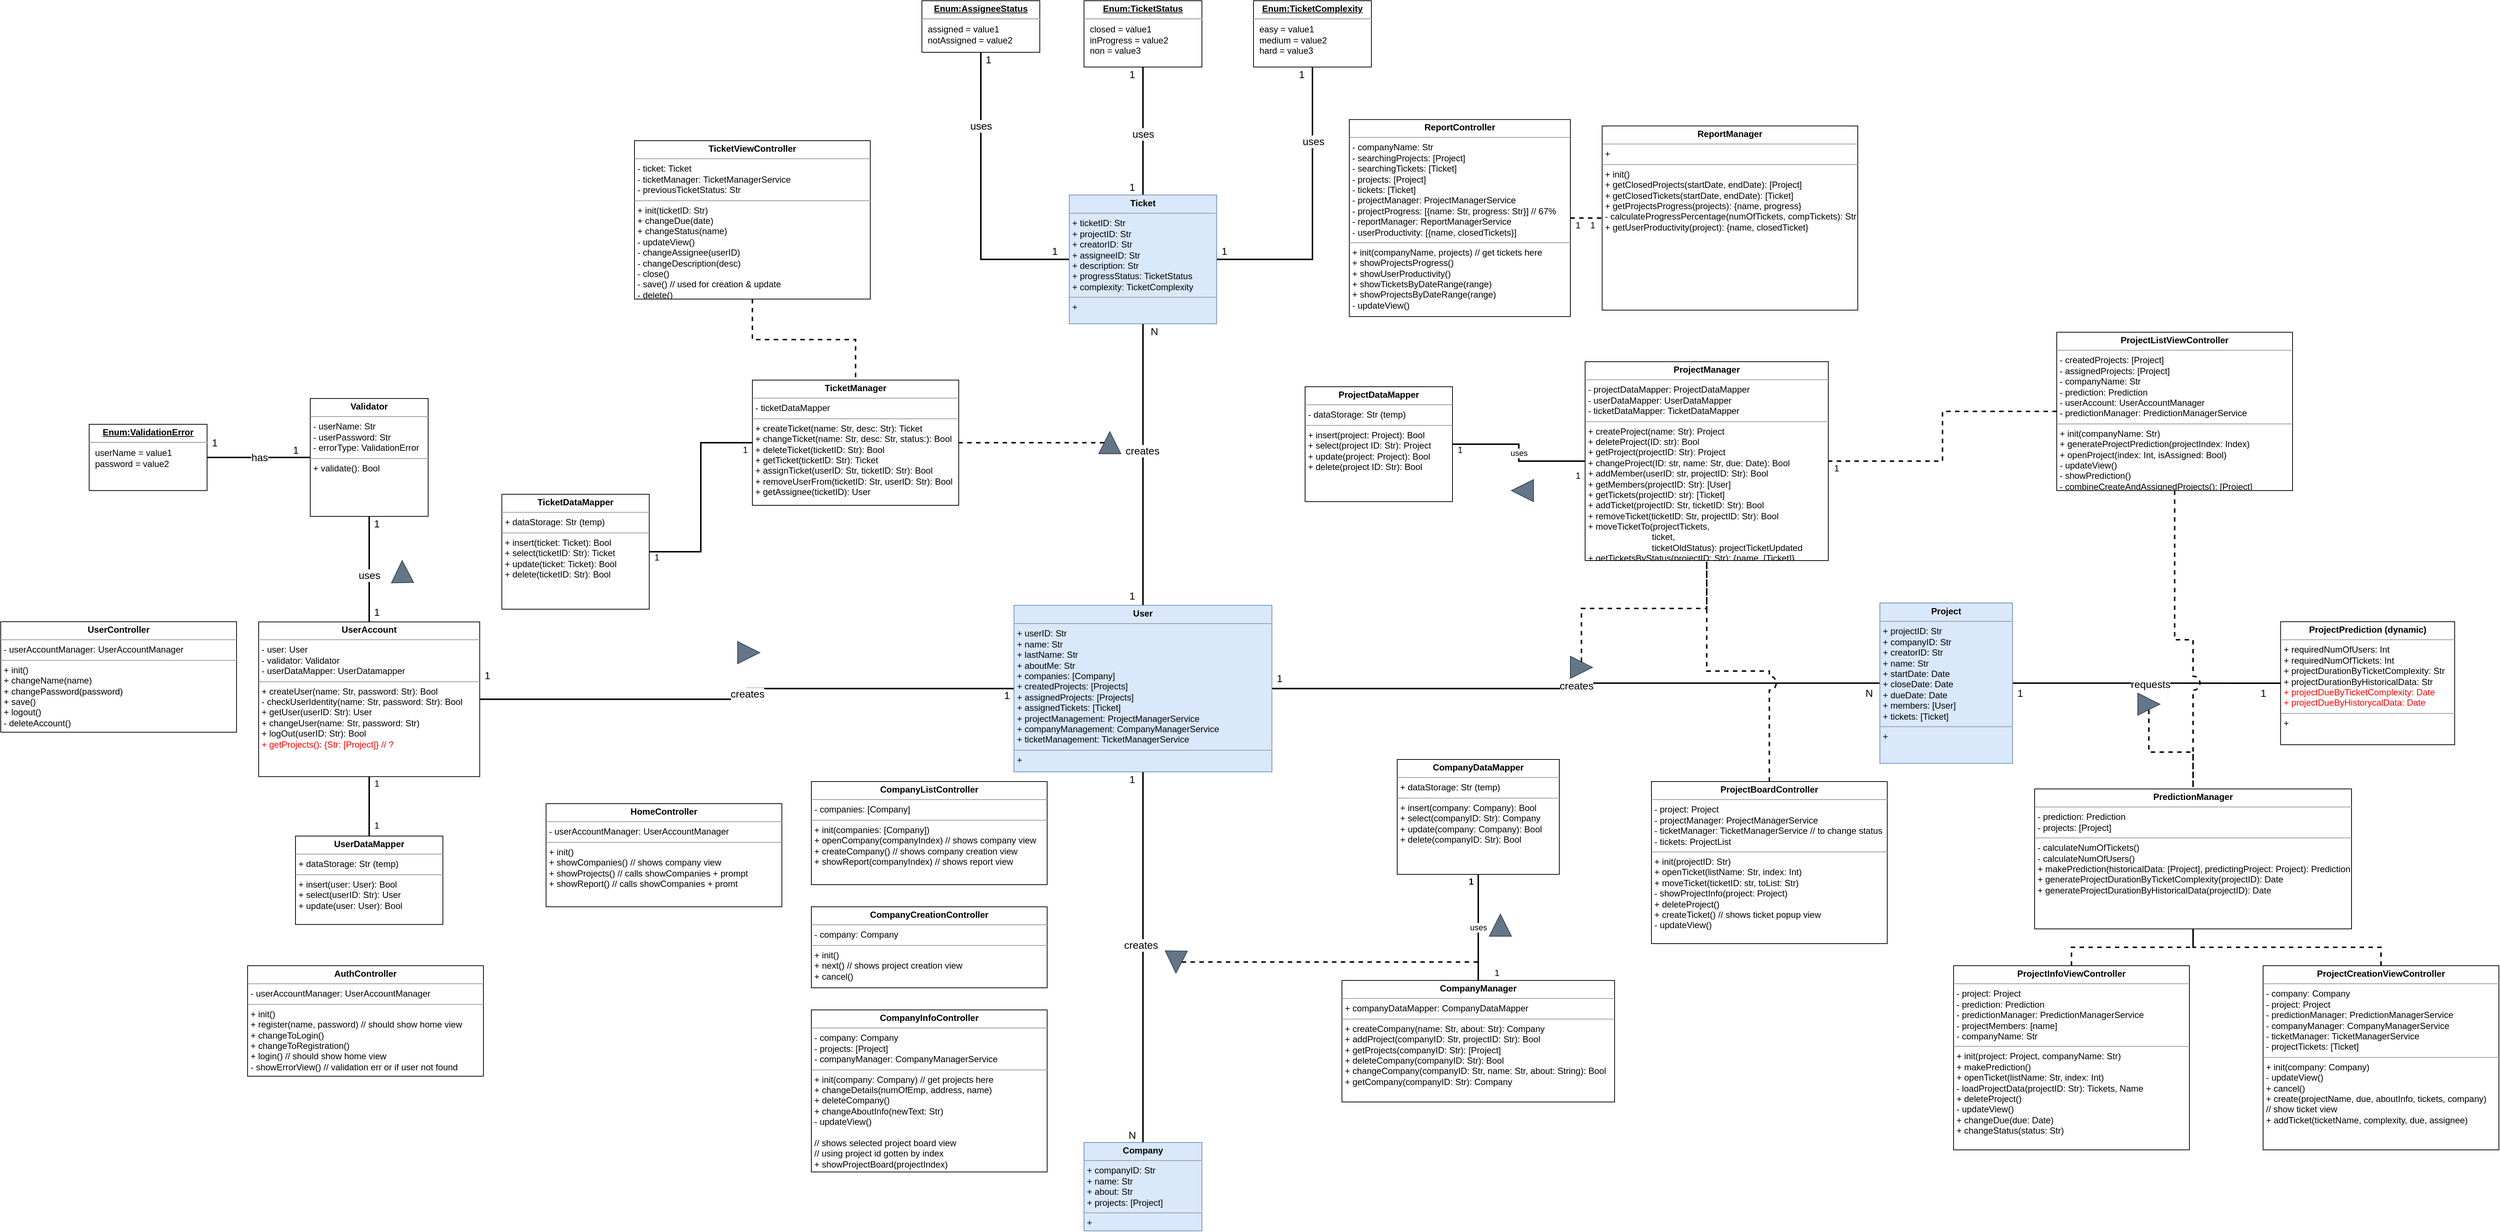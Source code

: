<mxfile version="15.4.0" type="device"><diagram id="C5RBs43oDa-KdzZeNtuy" name="Page-1"><mxGraphModel dx="2306" dy="1579" grid="1" gridSize="10" guides="1" tooltips="1" connect="1" arrows="1" fold="1" page="1" pageScale="1" pageWidth="827" pageHeight="1169" math="0" shadow="0"><root><mxCell id="WIyWlLk6GJQsqaUBKTNV-0"/><mxCell id="WIyWlLk6GJQsqaUBKTNV-1" parent="WIyWlLk6GJQsqaUBKTNV-0"/><mxCell id="pgbKbuyX7ST1Bpn87C-E-7" style="edgeStyle=orthogonalEdgeStyle;rounded=0;orthogonalLoop=1;jettySize=auto;html=1;fontSize=14;endArrow=none;endFill=0;strokeWidth=2;" parent="WIyWlLk6GJQsqaUBKTNV-1" source="pgbKbuyX7ST1Bpn87C-E-42" target="pgbKbuyX7ST1Bpn87C-E-81" edge="1"><mxGeometry relative="1" as="geometry"/></mxCell><mxCell id="pgbKbuyX7ST1Bpn87C-E-8" value="creates" style="edgeLabel;html=1;align=center;verticalAlign=middle;resizable=0;points=[];fontSize=14;" parent="pgbKbuyX7ST1Bpn87C-E-7" vertex="1" connectable="0"><mxGeometry x="-0.067" y="-3" relative="1" as="geometry"><mxPoint as="offset"/></mxGeometry></mxCell><mxCell id="pgbKbuyX7ST1Bpn87C-E-10" style="edgeStyle=orthogonalEdgeStyle;rounded=0;orthogonalLoop=1;jettySize=auto;html=1;fontSize=14;endArrow=none;endFill=0;strokeWidth=2;" parent="WIyWlLk6GJQsqaUBKTNV-1" source="pgbKbuyX7ST1Bpn87C-E-42" target="pgbKbuyX7ST1Bpn87C-E-84" edge="1"><mxGeometry relative="1" as="geometry"/></mxCell><mxCell id="pgbKbuyX7ST1Bpn87C-E-11" value="creates" style="edgeLabel;html=1;align=center;verticalAlign=middle;resizable=0;points=[];fontSize=14;" parent="pgbKbuyX7ST1Bpn87C-E-10" vertex="1" connectable="0"><mxGeometry x="0.1" y="1" relative="1" as="geometry"><mxPoint as="offset"/></mxGeometry></mxCell><mxCell id="pgbKbuyX7ST1Bpn87C-E-3" style="edgeStyle=orthogonalEdgeStyle;rounded=0;orthogonalLoop=1;jettySize=auto;html=1;endArrow=none;endFill=0;strokeWidth=2;" parent="WIyWlLk6GJQsqaUBKTNV-1" source="pgbKbuyX7ST1Bpn87C-E-42" target="pgbKbuyX7ST1Bpn87C-E-75" edge="1"><mxGeometry relative="1" as="geometry"/></mxCell><mxCell id="pgbKbuyX7ST1Bpn87C-E-4" value="creates" style="edgeLabel;html=1;align=center;verticalAlign=middle;resizable=0;points=[];fontSize=14;" parent="pgbKbuyX7ST1Bpn87C-E-3" vertex="1" connectable="0"><mxGeometry x="0.003" relative="1" as="geometry"><mxPoint y="1" as="offset"/></mxGeometry></mxCell><mxCell id="pgbKbuyX7ST1Bpn87C-E-5" value="" style="triangle;whiteSpace=wrap;html=1;fillColor=#647687;strokeColor=#314354;fontColor=#ffffff;" parent="WIyWlLk6GJQsqaUBKTNV-1" vertex="1"><mxGeometry x="870" y="120" width="30" height="30" as="geometry"/></mxCell><mxCell id="pgbKbuyX7ST1Bpn87C-E-83" style="edgeStyle=orthogonalEdgeStyle;rounded=0;sketch=0;orthogonalLoop=1;jettySize=auto;html=1;fontSize=14;endArrow=none;endFill=0;strokeWidth=2;dashed=1;" parent="WIyWlLk6GJQsqaUBKTNV-1" source="pgbKbuyX7ST1Bpn87C-E-9" target="pgbKbuyX7ST1Bpn87C-E-80" edge="1"><mxGeometry relative="1" as="geometry"/></mxCell><mxCell id="pgbKbuyX7ST1Bpn87C-E-9" value="" style="triangle;whiteSpace=wrap;html=1;fillColor=#647687;strokeColor=#314354;fontColor=#ffffff;rotation=91;" parent="WIyWlLk6GJQsqaUBKTNV-1" vertex="1"><mxGeometry x="320" y="520" width="30" height="30" as="geometry"/></mxCell><mxCell id="pgbKbuyX7ST1Bpn87C-E-51" style="edgeStyle=orthogonalEdgeStyle;rounded=0;sketch=0;orthogonalLoop=1;jettySize=auto;html=1;fontSize=14;endArrow=none;endFill=0;strokeWidth=2;dashed=1;exitX=0.5;exitY=0;exitDx=0;exitDy=0;" parent="WIyWlLk6GJQsqaUBKTNV-1" source="pgbKbuyX7ST1Bpn87C-E-5" target="pgbKbuyX7ST1Bpn87C-E-50" edge="1"><mxGeometry relative="1" as="geometry"><mxPoint x="1020" y="80" as="sourcePoint"/></mxGeometry></mxCell><mxCell id="pgbKbuyX7ST1Bpn87C-E-12" value="" style="triangle;whiteSpace=wrap;html=1;fillColor=#647687;strokeColor=#314354;fontColor=#ffffff;rotation=-91;" parent="WIyWlLk6GJQsqaUBKTNV-1" vertex="1"><mxGeometry x="-730" y="-10" width="30" height="30" as="geometry"/></mxCell><mxCell id="pgbKbuyX7ST1Bpn87C-E-52" value="" style="group" parent="WIyWlLk6GJQsqaUBKTNV-1" vertex="1" connectable="0"><mxGeometry x="230" y="-185" width="30.0" height="30" as="geometry"/></mxCell><mxCell id="pgbKbuyX7ST1Bpn87C-E-53" value="" style="group" parent="pgbKbuyX7ST1Bpn87C-E-52" vertex="1" connectable="0"><mxGeometry x="-1.776e-15" y="-1.776e-15" width="30.0" height="30" as="geometry"/></mxCell><mxCell id="pgbKbuyX7ST1Bpn87C-E-55" value="" style="group" parent="pgbKbuyX7ST1Bpn87C-E-53" vertex="1" connectable="0"><mxGeometry x="1.776e-15" width="30.0" height="30" as="geometry"/></mxCell><mxCell id="pgbKbuyX7ST1Bpn87C-E-27" value="" style="triangle;whiteSpace=wrap;html=1;fillColor=#647687;strokeColor=#314354;fontColor=#ffffff;rotation=-90;" parent="pgbKbuyX7ST1Bpn87C-E-55" vertex="1"><mxGeometry y="1.776e-15" width="30" height="30" as="geometry"/></mxCell><mxCell id="pgbKbuyX7ST1Bpn87C-E-62" style="edgeStyle=orthogonalEdgeStyle;rounded=0;sketch=0;orthogonalLoop=1;jettySize=auto;html=1;fontSize=14;endArrow=none;endFill=0;strokeWidth=2;" parent="WIyWlLk6GJQsqaUBKTNV-1" source="pgbKbuyX7ST1Bpn87C-E-60" target="pgbKbuyX7ST1Bpn87C-E-61" edge="1"><mxGeometry relative="1" as="geometry"/></mxCell><mxCell id="pgbKbuyX7ST1Bpn87C-E-67" value="has" style="edgeLabel;html=1;align=center;verticalAlign=middle;resizable=0;points=[];fontSize=14;" parent="pgbKbuyX7ST1Bpn87C-E-62" vertex="1" connectable="0"><mxGeometry x="-0.012" relative="1" as="geometry"><mxPoint as="offset"/></mxGeometry></mxCell><mxCell id="pgbKbuyX7ST1Bpn87C-E-65" value="" style="group" parent="WIyWlLk6GJQsqaUBKTNV-1" vertex="1" connectable="0"><mxGeometry x="-1160" y="-195" width="180" height="90" as="geometry"/></mxCell><mxCell id="pgbKbuyX7ST1Bpn87C-E-61" value="&lt;p style=&quot;margin: 0px ; margin-top: 4px ; text-align: center ; text-decoration: underline&quot;&gt;&lt;b&gt;Enum:ValidationError&lt;/b&gt;&lt;/p&gt;&lt;hr&gt;&lt;p style=&quot;margin: 0px ; margin-left: 8px&quot;&gt;userName = value1&lt;br&gt;password = value2&lt;br&gt;&lt;/p&gt;" style="verticalAlign=top;align=left;overflow=fill;fontSize=12;fontFamily=Helvetica;html=1;rounded=0;glass=0;sketch=0;pointerEvents=1;strokeColor=default;" parent="pgbKbuyX7ST1Bpn87C-E-65" vertex="1"><mxGeometry x="20" width="160" height="90" as="geometry"/></mxCell><mxCell id="pgbKbuyX7ST1Bpn87C-E-68" value="" style="triangle;whiteSpace=wrap;html=1;fillColor=#647687;strokeColor=#314354;fontColor=#ffffff;" parent="WIyWlLk6GJQsqaUBKTNV-1" vertex="1"><mxGeometry x="-260" y="100" width="30" height="30" as="geometry"/></mxCell><mxCell id="pgbKbuyX7ST1Bpn87C-E-69" style="edgeStyle=orthogonalEdgeStyle;rounded=0;sketch=0;orthogonalLoop=1;jettySize=auto;html=1;fontSize=14;endArrow=none;endFill=0;strokeWidth=2;" parent="WIyWlLk6GJQsqaUBKTNV-1" source="pgbKbuyX7ST1Bpn87C-E-40" target="pgbKbuyX7ST1Bpn87C-E-60" edge="1"><mxGeometry relative="1" as="geometry"/></mxCell><mxCell id="pgbKbuyX7ST1Bpn87C-E-70" value="uses" style="edgeLabel;html=1;align=center;verticalAlign=middle;resizable=0;points=[];fontSize=14;" parent="pgbKbuyX7ST1Bpn87C-E-69" vertex="1" connectable="0"><mxGeometry x="-0.105" relative="1" as="geometry"><mxPoint as="offset"/></mxGeometry></mxCell><mxCell id="pgbKbuyX7ST1Bpn87C-E-73" value="" style="group" parent="WIyWlLk6GJQsqaUBKTNV-1" vertex="1" connectable="0"><mxGeometry x="-870" y="-230" width="210" height="160" as="geometry"/></mxCell><mxCell id="pgbKbuyX7ST1Bpn87C-E-66" value="" style="group" parent="pgbKbuyX7ST1Bpn87C-E-73" vertex="1" connectable="0"><mxGeometry x="30" width="180" height="160" as="geometry"/></mxCell><mxCell id="pgbKbuyX7ST1Bpn87C-E-60" value="&lt;p style=&quot;margin: 0px ; margin-top: 4px ; text-align: center&quot;&gt;&lt;b&gt;Validator&lt;/b&gt;&lt;/p&gt;&lt;hr size=&quot;1&quot;&gt;&lt;p style=&quot;margin: 0px ; margin-left: 4px&quot;&gt;- userName: Str&lt;/p&gt;&lt;p style=&quot;margin: 0px ; margin-left: 4px&quot;&gt;- userPassword: Str&lt;/p&gt;&lt;p style=&quot;margin: 0px ; margin-left: 4px&quot;&gt;- errorType: ValidationError&lt;/p&gt;&lt;hr size=&quot;1&quot;&gt;&lt;p style=&quot;margin: 0px ; margin-left: 4px&quot;&gt;+ validate(): Bool&lt;/p&gt;" style="verticalAlign=top;align=left;overflow=fill;fontSize=12;fontFamily=Helvetica;html=1;rounded=0;glass=0;sketch=0;pointerEvents=1;strokeColor=default;" parent="pgbKbuyX7ST1Bpn87C-E-66" vertex="1"><mxGeometry width="160" height="160" as="geometry"/></mxCell><mxCell id="pgbKbuyX7ST1Bpn87C-E-72" value="1" style="text;html=1;align=center;verticalAlign=middle;resizable=0;points=[];autosize=1;strokeColor=none;fillColor=none;fontSize=14;" parent="pgbKbuyX7ST1Bpn87C-E-73" vertex="1"><mxGeometry y="60" width="20" height="20" as="geometry"/></mxCell><mxCell id="pgbKbuyX7ST1Bpn87C-E-26" value="creates" style="edgeStyle=orthogonalEdgeStyle;rounded=0;orthogonalLoop=1;jettySize=auto;html=1;fontSize=14;endArrow=none;endFill=0;strokeWidth=2;" parent="WIyWlLk6GJQsqaUBKTNV-1" source="pgbKbuyX7ST1Bpn87C-E-40" target="pgbKbuyX7ST1Bpn87C-E-42" edge="1"><mxGeometry relative="1" as="geometry"/></mxCell><mxCell id="pgbKbuyX7ST1Bpn87C-E-63" value="1" style="text;html=1;align=center;verticalAlign=middle;resizable=0;points=[];autosize=1;strokeColor=none;fillColor=none;fontSize=14;" parent="WIyWlLk6GJQsqaUBKTNV-1" vertex="1"><mxGeometry x="-760" y="-70" width="20" height="20" as="geometry"/></mxCell><mxCell id="pgbKbuyX7ST1Bpn87C-E-64" value="1" style="text;html=1;align=center;verticalAlign=middle;resizable=0;points=[];autosize=1;strokeColor=none;fillColor=none;fontSize=14;" parent="WIyWlLk6GJQsqaUBKTNV-1" vertex="1"><mxGeometry x="-980" y="-180" width="20" height="20" as="geometry"/></mxCell><mxCell id="BLTd-NdMmqYZIHgmVzIk-45" style="edgeStyle=orthogonalEdgeStyle;rounded=0;orthogonalLoop=1;jettySize=auto;html=1;endArrow=none;endFill=0;strokeWidth=2;" parent="WIyWlLk6GJQsqaUBKTNV-1" source="pgbKbuyX7ST1Bpn87C-E-79" target="BLTd-NdMmqYZIHgmVzIk-43" edge="1"><mxGeometry relative="1" as="geometry"/></mxCell><mxCell id="BLTd-NdMmqYZIHgmVzIk-30" style="edgeStyle=orthogonalEdgeStyle;rounded=0;orthogonalLoop=1;jettySize=auto;html=1;endArrow=none;endFill=0;strokeWidth=2;" parent="WIyWlLk6GJQsqaUBKTNV-1" source="pgbKbuyX7ST1Bpn87C-E-80" target="BLTd-NdMmqYZIHgmVzIk-7" edge="1"><mxGeometry relative="1" as="geometry"/></mxCell><mxCell id="BLTd-NdMmqYZIHgmVzIk-31" value="uses" style="edgeLabel;html=1;align=center;verticalAlign=middle;resizable=0;points=[];" parent="BLTd-NdMmqYZIHgmVzIk-30" vertex="1" connectable="0"><mxGeometry x="0.008" relative="1" as="geometry"><mxPoint as="offset"/></mxGeometry></mxCell><mxCell id="pgbKbuyX7ST1Bpn87C-E-80" value="&lt;p style=&quot;margin: 0px ; margin-top: 4px ; text-align: center&quot;&gt;&lt;b&gt;CompanyManager&lt;/b&gt;&lt;/p&gt;&lt;hr size=&quot;1&quot;&gt;&lt;p style=&quot;margin: 0px ; margin-left: 4px&quot;&gt;+ companyDataMapper: CompanyDataMapper&lt;/p&gt;&lt;hr size=&quot;1&quot;&gt;&lt;p style=&quot;margin: 0px ; margin-left: 4px&quot;&gt;+ createCompany(name: Str, about: Str): Company&lt;/p&gt;&lt;p style=&quot;margin: 0px ; margin-left: 4px&quot;&gt;+ addProject(companyID: Str, projectID: Str): Bool&lt;/p&gt;&lt;p style=&quot;margin: 0px ; margin-left: 4px&quot;&gt;+ getProjects(companyID: Str): [Project]&lt;/p&gt;&lt;p style=&quot;margin: 0px ; margin-left: 4px&quot;&gt;+ deleteCompany(companyID: Str): Bool&lt;/p&gt;&lt;p style=&quot;margin: 0px ; margin-left: 4px&quot;&gt;+ changeCompany(companyID: Str, name: Str, about: String): Bool&lt;/p&gt;&lt;p style=&quot;margin: 0px ; margin-left: 4px&quot;&gt;+ getCompany(companyID: Str): Company&lt;/p&gt;" style="verticalAlign=top;align=left;overflow=fill;fontSize=12;fontFamily=Helvetica;html=1;rounded=0;glass=0;sketch=0;pointerEvents=1;strokeColor=default;" parent="WIyWlLk6GJQsqaUBKTNV-1" vertex="1"><mxGeometry x="560" y="560" width="370" height="165" as="geometry"/></mxCell><mxCell id="pgbKbuyX7ST1Bpn87C-E-82" value="" style="group" parent="WIyWlLk6GJQsqaUBKTNV-1" vertex="1" connectable="0"><mxGeometry x="210" y="760" width="160" height="140" as="geometry"/></mxCell><mxCell id="pgbKbuyX7ST1Bpn87C-E-81" value="&lt;p style=&quot;margin: 0px ; margin-top: 4px ; text-align: center&quot;&gt;&lt;b&gt;Company&lt;/b&gt;&lt;/p&gt;&lt;hr size=&quot;1&quot;&gt;&lt;p style=&quot;margin: 0px ; margin-left: 4px&quot;&gt;+ companyID: Str&lt;/p&gt;&lt;p style=&quot;margin: 0px ; margin-left: 4px&quot;&gt;+ name: Str&lt;/p&gt;&lt;p style=&quot;margin: 0px ; margin-left: 4px&quot;&gt;+ about: Str&lt;/p&gt;&lt;p style=&quot;margin: 0px ; margin-left: 4px&quot;&gt;+ projects: [Project]&lt;/p&gt;&lt;hr size=&quot;1&quot;&gt;&lt;p style=&quot;margin: 0px ; margin-left: 4px&quot;&gt;+&lt;/p&gt;" style="verticalAlign=top;align=left;overflow=fill;fontSize=12;fontFamily=Helvetica;html=1;rounded=0;glass=0;sketch=0;pointerEvents=1;strokeColor=#6c8ebf;fillColor=#dae8fc;" parent="pgbKbuyX7ST1Bpn87C-E-82" vertex="1"><mxGeometry y="20" width="160" height="120" as="geometry"/></mxCell><mxCell id="pgbKbuyX7ST1Bpn87C-E-19" value="N" style="text;html=1;align=center;verticalAlign=middle;resizable=0;points=[];autosize=1;strokeColor=none;fillColor=none;fontSize=14;" parent="pgbKbuyX7ST1Bpn87C-E-82" vertex="1"><mxGeometry x="50" width="30" height="20" as="geometry"/></mxCell><mxCell id="pgbKbuyX7ST1Bpn87C-E-87" style="edgeStyle=orthogonalEdgeStyle;rounded=0;sketch=0;orthogonalLoop=1;jettySize=auto;html=1;fontSize=14;endArrow=none;endFill=0;strokeWidth=2;" parent="WIyWlLk6GJQsqaUBKTNV-1" source="pgbKbuyX7ST1Bpn87C-E-84" target="pgbKbuyX7ST1Bpn87C-E-85" edge="1"><mxGeometry relative="1" as="geometry"/></mxCell><mxCell id="pgbKbuyX7ST1Bpn87C-E-96" value="&lt;span style=&quot;background-color: rgb(248 , 249 , 250)&quot;&gt;uses&lt;/span&gt;" style="edgeLabel;html=1;align=center;verticalAlign=middle;resizable=0;points=[];fontSize=14;" parent="pgbKbuyX7ST1Bpn87C-E-87" vertex="1" connectable="0"><mxGeometry x="-0.047" relative="1" as="geometry"><mxPoint as="offset"/></mxGeometry></mxCell><mxCell id="pgbKbuyX7ST1Bpn87C-E-88" style="edgeStyle=orthogonalEdgeStyle;rounded=0;sketch=0;orthogonalLoop=1;jettySize=auto;html=1;fontSize=14;endArrow=none;endFill=0;strokeWidth=2;" parent="WIyWlLk6GJQsqaUBKTNV-1" source="pgbKbuyX7ST1Bpn87C-E-84" target="pgbKbuyX7ST1Bpn87C-E-86" edge="1"><mxGeometry relative="1" as="geometry"/></mxCell><mxCell id="pgbKbuyX7ST1Bpn87C-E-97" value="&lt;span style=&quot;background-color: rgb(248 , 249 , 250)&quot;&gt;uses&lt;/span&gt;" style="edgeLabel;html=1;align=center;verticalAlign=middle;resizable=0;points=[];fontSize=14;" parent="pgbKbuyX7ST1Bpn87C-E-88" vertex="1" connectable="0"><mxGeometry x="-0.075" relative="1" as="geometry"><mxPoint y="-116" as="offset"/></mxGeometry></mxCell><mxCell id="pgbKbuyX7ST1Bpn87C-E-93" value="" style="group" parent="WIyWlLk6GJQsqaUBKTNV-1" vertex="1" connectable="0"><mxGeometry x="210" y="-770" width="160" height="110" as="geometry"/></mxCell><mxCell id="pgbKbuyX7ST1Bpn87C-E-85" value="&lt;p style=&quot;margin: 0px ; margin-top: 4px ; text-align: center ; text-decoration: underline&quot;&gt;&lt;b&gt;Enum:TicketStatus&lt;/b&gt;&lt;/p&gt;&lt;hr&gt;&lt;p style=&quot;margin: 0px ; margin-left: 8px&quot;&gt;closed = value1&lt;br&gt;inProgress = value2&lt;br&gt;non = value3&lt;/p&gt;" style="verticalAlign=top;align=left;overflow=fill;fontSize=12;fontFamily=Helvetica;html=1;rounded=0;glass=0;sketch=0;pointerEvents=1;strokeColor=default;" parent="pgbKbuyX7ST1Bpn87C-E-93" vertex="1"><mxGeometry width="160" height="90" as="geometry"/></mxCell><mxCell id="pgbKbuyX7ST1Bpn87C-E-90" value="1" style="text;html=1;align=center;verticalAlign=middle;resizable=0;points=[];autosize=1;strokeColor=none;fillColor=none;fontSize=14;" parent="pgbKbuyX7ST1Bpn87C-E-93" vertex="1"><mxGeometry x="55" y="90" width="20" height="20" as="geometry"/></mxCell><mxCell id="pgbKbuyX7ST1Bpn87C-E-94" value="" style="group" parent="WIyWlLk6GJQsqaUBKTNV-1" vertex="1" connectable="0"><mxGeometry x="-10" y="-770" width="160" height="90" as="geometry"/></mxCell><mxCell id="pgbKbuyX7ST1Bpn87C-E-86" value="&lt;p style=&quot;margin: 0px ; margin-top: 4px ; text-align: center ; text-decoration: underline&quot;&gt;&lt;b&gt;Enum:AssigneeStatus&lt;/b&gt;&lt;/p&gt;&lt;hr&gt;&lt;p style=&quot;margin: 0px ; margin-left: 8px&quot;&gt;assigned = value1&lt;br&gt;notAssigned = value2&lt;br&gt;&lt;/p&gt;" style="verticalAlign=top;align=left;overflow=fill;fontSize=12;fontFamily=Helvetica;html=1;rounded=0;glass=0;sketch=0;pointerEvents=1;strokeColor=default;" parent="pgbKbuyX7ST1Bpn87C-E-94" vertex="1"><mxGeometry width="160" height="70" as="geometry"/></mxCell><mxCell id="pgbKbuyX7ST1Bpn87C-E-89" value="1" style="text;html=1;align=center;verticalAlign=middle;resizable=0;points=[];autosize=1;strokeColor=none;fillColor=none;fontSize=14;" parent="pgbKbuyX7ST1Bpn87C-E-94" vertex="1"><mxGeometry x="80" y="70" width="20" height="20" as="geometry"/></mxCell><mxCell id="pgbKbuyX7ST1Bpn87C-E-100" value="" style="group" parent="WIyWlLk6GJQsqaUBKTNV-1" vertex="1" connectable="0"><mxGeometry x="95" y="27.53" width="390" height="272.47" as="geometry"/></mxCell><mxCell id="pgbKbuyX7ST1Bpn87C-E-42" value="&lt;p style=&quot;margin: 0px ; margin-top: 4px ; text-align: center&quot;&gt;&lt;b&gt;User&lt;/b&gt;&lt;/p&gt;&lt;hr size=&quot;1&quot;&gt;&lt;p style=&quot;margin: 0px ; margin-left: 4px&quot;&gt;+ userID: Str&lt;/p&gt;&lt;p style=&quot;margin: 0px ; margin-left: 4px&quot;&gt;+ name: Str&lt;/p&gt;&lt;p style=&quot;margin: 0px ; margin-left: 4px&quot;&gt;+ lastName: Str&lt;/p&gt;&lt;p style=&quot;margin: 0px ; margin-left: 4px&quot;&gt;+ aboutMe: Str&lt;/p&gt;&lt;p style=&quot;margin: 0px ; margin-left: 4px&quot;&gt;+ companies: [Company]&lt;/p&gt;&lt;p style=&quot;margin: 0px ; margin-left: 4px&quot;&gt;+ createdProjects: [Projects]&lt;/p&gt;&lt;p style=&quot;margin: 0px ; margin-left: 4px&quot;&gt;+ assignedProjects: [Projects]&lt;/p&gt;&lt;p style=&quot;margin: 0px ; margin-left: 4px&quot;&gt;+ assignedTickets: [Ticket]&lt;/p&gt;&lt;p style=&quot;margin: 0px ; margin-left: 4px&quot;&gt;+ projectManagement: ProjectManagerService&lt;/p&gt;&lt;p style=&quot;margin: 0px ; margin-left: 4px&quot;&gt;+ companyManagement: CompanyManagerService&lt;/p&gt;&lt;p style=&quot;margin: 0px ; margin-left: 4px&quot;&gt;+ ticketManagement: TicketManagerService&lt;br&gt;&lt;/p&gt;&lt;hr size=&quot;1&quot;&gt;&lt;p style=&quot;margin: 0px ; margin-left: 4px&quot;&gt;&lt;span&gt;+&lt;/span&gt;&lt;/p&gt;" style="verticalAlign=top;align=left;overflow=fill;fontSize=12;fontFamily=Helvetica;html=1;rounded=0;glass=0;sketch=0;pointerEvents=1;strokeColor=#6c8ebf;fillColor=#dae8fc;" parent="pgbKbuyX7ST1Bpn87C-E-100" vertex="1"><mxGeometry x="20" y="23.2" width="350" height="226.074" as="geometry"/></mxCell><mxCell id="pgbKbuyX7ST1Bpn87C-E-29" value="1" style="text;html=1;align=center;verticalAlign=middle;resizable=0;points=[];autosize=1;strokeColor=none;fillColor=none;fontSize=14;" parent="pgbKbuyX7ST1Bpn87C-E-100" vertex="1"><mxGeometry x="170" width="20" height="20" as="geometry"/></mxCell><mxCell id="pgbKbuyX7ST1Bpn87C-E-15" value="1" style="text;html=1;align=center;verticalAlign=middle;resizable=0;points=[];autosize=1;strokeColor=none;fillColor=none;fontSize=14;" parent="pgbKbuyX7ST1Bpn87C-E-100" vertex="1"><mxGeometry y="135.569" width="20" height="20" as="geometry"/></mxCell><mxCell id="pgbKbuyX7ST1Bpn87C-E-16" value="1" style="text;html=1;align=center;verticalAlign=middle;resizable=0;points=[];autosize=1;strokeColor=none;fillColor=none;fontSize=14;" parent="pgbKbuyX7ST1Bpn87C-E-100" vertex="1"><mxGeometry x="370" y="112.159" width="20" height="20" as="geometry"/></mxCell><mxCell id="pgbKbuyX7ST1Bpn87C-E-17" value="1" style="text;html=1;align=center;verticalAlign=middle;resizable=0;points=[];autosize=1;strokeColor=none;fillColor=none;fontSize=14;" parent="pgbKbuyX7ST1Bpn87C-E-100" vertex="1"><mxGeometry x="170" y="249.275" width="20" height="20" as="geometry"/></mxCell><mxCell id="BLTd-NdMmqYZIHgmVzIk-32" value="" style="group" parent="pgbKbuyX7ST1Bpn87C-E-100" vertex="1" connectable="0"><mxGeometry x="665" y="442.47" width="30.0" height="30" as="geometry"/></mxCell><mxCell id="BLTd-NdMmqYZIHgmVzIk-33" value="" style="group" parent="BLTd-NdMmqYZIHgmVzIk-32" vertex="1" connectable="0"><mxGeometry x="-1.776e-15" y="-1.776e-15" width="30.0" height="30" as="geometry"/></mxCell><mxCell id="BLTd-NdMmqYZIHgmVzIk-34" value="" style="group" parent="BLTd-NdMmqYZIHgmVzIk-33" vertex="1" connectable="0"><mxGeometry x="1.776e-15" width="30.0" height="30" as="geometry"/></mxCell><mxCell id="BLTd-NdMmqYZIHgmVzIk-35" value="" style="triangle;whiteSpace=wrap;html=1;fillColor=#647687;strokeColor=#314354;fontColor=#ffffff;rotation=-90;" parent="BLTd-NdMmqYZIHgmVzIk-34" vertex="1"><mxGeometry y="1.776e-15" width="30" height="30" as="geometry"/></mxCell><mxCell id="pgbKbuyX7ST1Bpn87C-E-109" style="edgeStyle=orthogonalEdgeStyle;rounded=0;sketch=0;orthogonalLoop=1;jettySize=auto;html=1;fontSize=14;endArrow=none;endFill=0;strokeWidth=2;dashed=1;" parent="WIyWlLk6GJQsqaUBKTNV-1" source="pgbKbuyX7ST1Bpn87C-E-27" target="pgbKbuyX7ST1Bpn87C-E-79" edge="1"><mxGeometry relative="1" as="geometry"/></mxCell><mxCell id="pgbKbuyX7ST1Bpn87C-E-112" value="" style="group" parent="WIyWlLk6GJQsqaUBKTNV-1" vertex="1" connectable="0"><mxGeometry x="440" y="-770" width="160" height="110" as="geometry"/></mxCell><mxCell id="pgbKbuyX7ST1Bpn87C-E-113" value="&lt;p style=&quot;margin: 0px ; margin-top: 4px ; text-align: center ; text-decoration: underline&quot;&gt;&lt;b&gt;Enum:TicketComplexity&lt;/b&gt;&lt;/p&gt;&lt;hr&gt;&lt;p style=&quot;margin: 0px ; margin-left: 8px&quot;&gt;easy = value1&lt;br&gt;medium = value2&lt;br&gt;hard = value3&lt;/p&gt;" style="verticalAlign=top;align=left;overflow=fill;fontSize=12;fontFamily=Helvetica;html=1;rounded=0;glass=0;sketch=0;pointerEvents=1;strokeColor=default;" parent="pgbKbuyX7ST1Bpn87C-E-112" vertex="1"><mxGeometry width="160" height="90" as="geometry"/></mxCell><mxCell id="pgbKbuyX7ST1Bpn87C-E-114" value="1" style="text;html=1;align=center;verticalAlign=middle;resizable=0;points=[];autosize=1;strokeColor=none;fillColor=none;fontSize=14;" parent="pgbKbuyX7ST1Bpn87C-E-112" vertex="1"><mxGeometry x="55" y="90" width="20" height="20" as="geometry"/></mxCell><mxCell id="pgbKbuyX7ST1Bpn87C-E-115" style="edgeStyle=orthogonalEdgeStyle;rounded=0;sketch=0;orthogonalLoop=1;jettySize=auto;html=1;fontSize=14;endArrow=none;endFill=0;strokeWidth=2;" parent="WIyWlLk6GJQsqaUBKTNV-1" source="pgbKbuyX7ST1Bpn87C-E-84" target="pgbKbuyX7ST1Bpn87C-E-113" edge="1"><mxGeometry relative="1" as="geometry"/></mxCell><mxCell id="pgbKbuyX7ST1Bpn87C-E-119" value="uses" style="edgeLabel;html=1;align=center;verticalAlign=middle;resizable=0;points=[];fontSize=14;" parent="pgbKbuyX7ST1Bpn87C-E-115" vertex="1" connectable="0"><mxGeometry x="0.484" y="-1" relative="1" as="geometry"><mxPoint as="offset"/></mxGeometry></mxCell><mxCell id="pgbKbuyX7ST1Bpn87C-E-118" value="" style="group" parent="WIyWlLk6GJQsqaUBKTNV-1" vertex="1" connectable="0"><mxGeometry x="160" y="-520" width="250" height="200" as="geometry"/></mxCell><mxCell id="pgbKbuyX7ST1Bpn87C-E-98" value="" style="group" parent="pgbKbuyX7ST1Bpn87C-E-118" vertex="1" connectable="0"><mxGeometry x="30" width="200" height="200" as="geometry"/></mxCell><mxCell id="pgbKbuyX7ST1Bpn87C-E-92" value="" style="group" parent="pgbKbuyX7ST1Bpn87C-E-98" vertex="1" connectable="0"><mxGeometry width="200" height="188.571" as="geometry"/></mxCell><mxCell id="pgbKbuyX7ST1Bpn87C-E-84" value="&lt;p style=&quot;margin: 0px ; margin-top: 4px ; text-align: center&quot;&gt;&lt;b&gt;Ticket&lt;/b&gt;&lt;/p&gt;&lt;hr size=&quot;1&quot;&gt;&lt;p style=&quot;margin: 0px ; margin-left: 4px&quot;&gt;+ ticketID: Str&lt;/p&gt;&lt;p style=&quot;margin: 0px ; margin-left: 4px&quot;&gt;+ projectID: Str&lt;/p&gt;&lt;p style=&quot;margin: 0px ; margin-left: 4px&quot;&gt;+ creatorID: Str&lt;/p&gt;&lt;p style=&quot;margin: 0px ; margin-left: 4px&quot;&gt;+ assigneeID: Str&lt;/p&gt;&lt;p style=&quot;margin: 0px ; margin-left: 4px&quot;&gt;+ description: Str&lt;/p&gt;&lt;p style=&quot;margin: 0px ; margin-left: 4px&quot;&gt;+ progressStatus: TicketStatus&lt;/p&gt;&lt;p style=&quot;margin: 0px ; margin-left: 4px&quot;&gt;+ complexity: TicketComplexity&lt;/p&gt;&lt;hr size=&quot;1&quot;&gt;&lt;p style=&quot;margin: 0px ; margin-left: 4px&quot;&gt;+&amp;nbsp;&lt;/p&gt;" style="verticalAlign=top;align=left;overflow=fill;fontSize=12;fontFamily=Helvetica;html=1;rounded=0;glass=0;sketch=0;pointerEvents=1;strokeColor=#6c8ebf;fillColor=#dae8fc;" parent="pgbKbuyX7ST1Bpn87C-E-92" vertex="1"><mxGeometry y="13.714" width="200" height="174.857" as="geometry"/></mxCell><mxCell id="pgbKbuyX7ST1Bpn87C-E-91" value="1" style="text;html=1;align=center;verticalAlign=middle;resizable=0;points=[];autosize=1;strokeColor=none;fillColor=none;fontSize=14;" parent="pgbKbuyX7ST1Bpn87C-E-92" vertex="1"><mxGeometry x="75" y="-7.337" width="20" height="20" as="geometry"/></mxCell><mxCell id="pgbKbuyX7ST1Bpn87C-E-14" value="N" style="text;html=1;align=center;verticalAlign=middle;resizable=0;points=[];autosize=1;strokeColor=none;fillColor=none;fontSize=14;" parent="pgbKbuyX7ST1Bpn87C-E-98" vertex="1"><mxGeometry x="100" y="188.571" width="30" height="20" as="geometry"/></mxCell><mxCell id="pgbKbuyX7ST1Bpn87C-E-116" value="1" style="text;html=1;align=center;verticalAlign=middle;resizable=0;points=[];autosize=1;strokeColor=none;fillColor=none;fontSize=14;" parent="pgbKbuyX7ST1Bpn87C-E-118" vertex="1"><mxGeometry x="230" y="80" width="20" height="20" as="geometry"/></mxCell><mxCell id="pgbKbuyX7ST1Bpn87C-E-117" value="1" style="text;html=1;align=center;verticalAlign=middle;resizable=0;points=[];autosize=1;strokeColor=none;fillColor=none;fontSize=14;" parent="pgbKbuyX7ST1Bpn87C-E-118" vertex="1"><mxGeometry y="80" width="20" height="20" as="geometry"/></mxCell><mxCell id="pgbKbuyX7ST1Bpn87C-E-120" value="&lt;p style=&quot;margin: 0px ; margin-top: 4px ; text-align: center&quot;&gt;&lt;b&gt;PredictionManager&lt;/b&gt;&lt;/p&gt;&lt;hr size=&quot;1&quot;&gt;&lt;p style=&quot;margin: 0px ; margin-left: 4px&quot;&gt;- prediction: Prediction&lt;/p&gt;&lt;p style=&quot;margin: 0px ; margin-left: 4px&quot;&gt;- projects: [Project]&lt;/p&gt;&lt;hr size=&quot;1&quot;&gt;&lt;p style=&quot;margin: 0px ; margin-left: 4px&quot;&gt;&lt;span&gt;- calculateNumOfTickets()&lt;/span&gt;&lt;br&gt;&lt;/p&gt;&lt;p style=&quot;margin: 0px ; margin-left: 4px&quot;&gt;- calculateNumOfUsers()&lt;/p&gt;&lt;p style=&quot;margin: 0px ; margin-left: 4px&quot;&gt;+ makePrediction(historicalData: [Project], predictingProject: Project): Prediction&lt;/p&gt;&lt;p style=&quot;margin: 0px ; margin-left: 4px&quot;&gt;+ generateProjectDurationByTicketComplexity(projectID): Date&lt;/p&gt;&lt;p style=&quot;margin: 0px ; margin-left: 4px&quot;&gt;+ generateProjectDurationByHistoricalData(projectID): Date&lt;/p&gt;&lt;p style=&quot;margin: 0px ; margin-left: 4px&quot;&gt;&lt;br&gt;&lt;/p&gt;&lt;p style=&quot;margin: 0px ; margin-left: 4px&quot;&gt;&lt;br&gt;&lt;/p&gt;" style="verticalAlign=top;align=left;overflow=fill;fontSize=12;fontFamily=Helvetica;html=1;rounded=0;glass=0;sketch=0;pointerEvents=1;strokeColor=default;" parent="WIyWlLk6GJQsqaUBKTNV-1" vertex="1"><mxGeometry x="1500" y="300" width="430" height="190" as="geometry"/></mxCell><mxCell id="pgbKbuyX7ST1Bpn87C-E-122" style="edgeStyle=orthogonalEdgeStyle;rounded=0;sketch=0;orthogonalLoop=1;jettySize=auto;html=1;fontSize=14;endArrow=none;endFill=0;strokeWidth=2;" parent="WIyWlLk6GJQsqaUBKTNV-1" source="pgbKbuyX7ST1Bpn87C-E-75" target="pgbKbuyX7ST1Bpn87C-E-121" edge="1"><mxGeometry relative="1" as="geometry"/></mxCell><mxCell id="pgbKbuyX7ST1Bpn87C-E-124" value="requests" style="edgeLabel;html=1;align=center;verticalAlign=middle;resizable=0;points=[];fontSize=14;" parent="pgbKbuyX7ST1Bpn87C-E-122" vertex="1" connectable="0"><mxGeometry x="0.028" relative="1" as="geometry"><mxPoint y="1" as="offset"/></mxGeometry></mxCell><mxCell id="pgbKbuyX7ST1Bpn87C-E-126" value="" style="group" parent="WIyWlLk6GJQsqaUBKTNV-1" vertex="1" connectable="0"><mxGeometry x="1800" y="73" width="270" height="167" as="geometry"/></mxCell><mxCell id="pgbKbuyX7ST1Bpn87C-E-121" value="&lt;p style=&quot;margin: 0px ; margin-top: 4px ; text-align: center&quot;&gt;&lt;b&gt;ProjectPrediction (dynamic)&lt;/b&gt;&lt;/p&gt;&lt;hr size=&quot;1&quot;&gt;&lt;p style=&quot;margin: 0px ; margin-left: 4px&quot;&gt;+ requiredNumOfUsers: Int&lt;/p&gt;&lt;p style=&quot;margin: 0px ; margin-left: 4px&quot;&gt;+ requiredNumOfTickets: Int&lt;/p&gt;&lt;p style=&quot;margin: 0px ; margin-left: 4px&quot;&gt;+ projectDurationByTicketComplexity: Str&lt;/p&gt;&lt;p style=&quot;margin: 0px ; margin-left: 4px&quot;&gt;+ projectDurationByHistoricalData: Str&lt;/p&gt;&lt;p style=&quot;margin: 0px ; margin-left: 4px&quot;&gt;&lt;font color=&quot;#ff0000&quot;&gt;+ projectDueByTicketComplexity: Date&lt;/font&gt;&amp;nbsp;&lt;/p&gt;&lt;p style=&quot;margin: 0px ; margin-left: 4px&quot;&gt;&lt;font color=&quot;#ff0000&quot;&gt;+ projectDueByHistorycalData: Date&lt;/font&gt;&lt;br&gt;&lt;/p&gt;&lt;hr size=&quot;1&quot;&gt;&lt;p style=&quot;margin: 0px ; margin-left: 4px&quot;&gt;+&amp;nbsp;&lt;/p&gt;" style="verticalAlign=top;align=left;overflow=fill;fontSize=12;fontFamily=Helvetica;html=1;rounded=0;glass=0;sketch=0;pointerEvents=1;strokeColor=default;" parent="pgbKbuyX7ST1Bpn87C-E-126" vertex="1"><mxGeometry x="33.75" width="236.25" height="167" as="geometry"/></mxCell><mxCell id="pgbKbuyX7ST1Bpn87C-E-125" value="1" style="text;html=1;align=center;verticalAlign=middle;resizable=0;points=[];autosize=1;strokeColor=none;fillColor=none;fontSize=14;" parent="pgbKbuyX7ST1Bpn87C-E-126" vertex="1"><mxGeometry y="87" width="20" height="20" as="geometry"/></mxCell><mxCell id="pgbKbuyX7ST1Bpn87C-E-128" value="" style="group" parent="WIyWlLk6GJQsqaUBKTNV-1" vertex="1" connectable="0"><mxGeometry x="1260" y="27.53" width="230" height="237.74" as="geometry"/></mxCell><mxCell id="pgbKbuyX7ST1Bpn87C-E-106" value="" style="group" parent="pgbKbuyX7ST1Bpn87C-E-128" vertex="1" connectable="0"><mxGeometry width="210" height="237.74" as="geometry"/></mxCell><mxCell id="pgbKbuyX7ST1Bpn87C-E-76" value="" style="group" parent="pgbKbuyX7ST1Bpn87C-E-106" vertex="1" connectable="0"><mxGeometry y="20" width="210" height="217.74" as="geometry"/></mxCell><mxCell id="pgbKbuyX7ST1Bpn87C-E-75" value="&lt;p style=&quot;margin: 0px ; margin-top: 4px ; text-align: center&quot;&gt;&lt;b&gt;Project&lt;/b&gt;&lt;/p&gt;&lt;hr size=&quot;1&quot;&gt;&lt;p style=&quot;margin: 0px ; margin-left: 4px&quot;&gt;+ projectID: Str&lt;/p&gt;&lt;p style=&quot;margin: 0px ; margin-left: 4px&quot;&gt;+ companyID: Str&lt;/p&gt;&lt;p style=&quot;margin: 0px ; margin-left: 4px&quot;&gt;+ creatorID: Str&lt;/p&gt;&lt;p style=&quot;margin: 0px ; margin-left: 4px&quot;&gt;+ name: Str&lt;/p&gt;&lt;p style=&quot;margin: 0px ; margin-left: 4px&quot;&gt;+ startDate: Date&lt;/p&gt;&lt;p style=&quot;margin: 0px ; margin-left: 4px&quot;&gt;+ closeDate: Date&lt;/p&gt;&lt;p style=&quot;margin: 0px ; margin-left: 4px&quot;&gt;+ dueDate: Date&lt;/p&gt;&lt;p style=&quot;margin: 0px ; margin-left: 4px&quot;&gt;+ members: [User]&lt;/p&gt;&lt;p style=&quot;margin: 0px ; margin-left: 4px&quot;&gt;+ tickets: [Ticket]&lt;/p&gt;&lt;hr size=&quot;1&quot;&gt;&lt;p style=&quot;margin: 0px ; margin-left: 4px&quot;&gt;+&lt;/p&gt;" style="verticalAlign=top;align=left;overflow=fill;fontSize=12;fontFamily=Helvetica;html=1;rounded=0;glass=0;sketch=0;pointerEvents=1;strokeColor=#6c8ebf;fillColor=#dae8fc;" parent="pgbKbuyX7ST1Bpn87C-E-76" vertex="1"><mxGeometry x="30" width="180" height="217.74" as="geometry"/></mxCell><mxCell id="pgbKbuyX7ST1Bpn87C-E-18" value="N" style="text;html=1;align=center;verticalAlign=middle;resizable=0;points=[];autosize=1;strokeColor=none;fillColor=none;fontSize=14;" parent="pgbKbuyX7ST1Bpn87C-E-76" vertex="1"><mxGeometry y="112.466" width="30" height="20" as="geometry"/></mxCell><mxCell id="pgbKbuyX7ST1Bpn87C-E-127" value="1" style="text;html=1;align=center;verticalAlign=middle;resizable=0;points=[];autosize=1;strokeColor=none;fillColor=none;fontSize=14;" parent="pgbKbuyX7ST1Bpn87C-E-128" vertex="1"><mxGeometry x="210" y="132.47" width="20" height="20" as="geometry"/></mxCell><mxCell id="pgbKbuyX7ST1Bpn87C-E-130" style="edgeStyle=orthogonalEdgeStyle;rounded=0;sketch=0;orthogonalLoop=1;jettySize=auto;html=1;fontSize=14;endArrow=none;endFill=0;strokeWidth=2;dashed=1;" parent="WIyWlLk6GJQsqaUBKTNV-1" source="pgbKbuyX7ST1Bpn87C-E-129" target="pgbKbuyX7ST1Bpn87C-E-120" edge="1"><mxGeometry relative="1" as="geometry"/></mxCell><mxCell id="pgbKbuyX7ST1Bpn87C-E-129" value="" style="triangle;whiteSpace=wrap;html=1;fillColor=#647687;strokeColor=#314354;fontColor=#ffffff;" parent="WIyWlLk6GJQsqaUBKTNV-1" vertex="1"><mxGeometry x="1640" y="170" width="30" height="30" as="geometry"/></mxCell><mxCell id="BLTd-NdMmqYZIHgmVzIk-51" style="edgeStyle=orthogonalEdgeStyle;rounded=0;orthogonalLoop=1;jettySize=auto;html=1;endArrow=none;endFill=0;strokeWidth=2;fillColor=#f5f5f5;strokeColor=#000000;jumpStyle=arc;jumpSize=17;dashed=1;" parent="WIyWlLk6GJQsqaUBKTNV-1" source="BLTd-NdMmqYZIHgmVzIk-0" target="pgbKbuyX7ST1Bpn87C-E-120" edge="1"><mxGeometry relative="1" as="geometry"/></mxCell><mxCell id="BLTd-NdMmqYZIHgmVzIk-53" style="edgeStyle=orthogonalEdgeStyle;rounded=0;jumpStyle=arc;jumpSize=17;orthogonalLoop=1;jettySize=auto;html=1;endArrow=none;endFill=0;strokeWidth=2;dashed=1;" parent="WIyWlLk6GJQsqaUBKTNV-1" source="BLTd-NdMmqYZIHgmVzIk-0" target="pgbKbuyX7ST1Bpn87C-E-50" edge="1"><mxGeometry relative="1" as="geometry"/></mxCell><mxCell id="BLTd-NdMmqYZIHgmVzIk-0" value="&lt;p style=&quot;margin: 0px ; margin-top: 4px ; text-align: center&quot;&gt;&lt;b&gt;ProjectListViewController&lt;/b&gt;&lt;/p&gt;&lt;hr size=&quot;1&quot;&gt;&lt;p style=&quot;margin: 0px ; margin-left: 4px&quot;&gt;- createdProjects: [Project]&lt;/p&gt;&lt;p style=&quot;margin: 0px ; margin-left: 4px&quot;&gt;- assignedProjects: [Project]&lt;/p&gt;&lt;p style=&quot;margin: 0px ; margin-left: 4px&quot;&gt;&lt;span&gt;- companyName: Str&amp;nbsp;&lt;/span&gt;&lt;/p&gt;&lt;p style=&quot;margin: 0px ; margin-left: 4px&quot;&gt;&lt;span&gt;- prediction: Prediction&lt;/span&gt;&lt;/p&gt;&lt;p style=&quot;margin: 0px ; margin-left: 4px&quot;&gt;&lt;span&gt;- userAccount: UserAccountManager&lt;/span&gt;&lt;/p&gt;&lt;p style=&quot;margin: 0px ; margin-left: 4px&quot;&gt;- predictionManager: PredictionManagerService&lt;/p&gt;&lt;hr size=&quot;1&quot;&gt;&lt;p style=&quot;margin: 0px ; margin-left: 4px&quot;&gt;+ init(companyName: Str)&lt;/p&gt;&lt;p style=&quot;margin: 0px ; margin-left: 4px&quot;&gt;+ generateProjectPrediction(projectIndex: Index)&lt;/p&gt;&lt;p style=&quot;margin: 0px ; margin-left: 4px&quot;&gt;+ openProject(index: Int, isAssigned: Bool)&lt;/p&gt;&lt;p style=&quot;margin: 0px ; margin-left: 4px&quot;&gt;- updateView()&lt;/p&gt;&lt;p style=&quot;margin: 0px ; margin-left: 4px&quot;&gt;- showPrediction()&lt;/p&gt;&lt;p style=&quot;margin: 0px ; margin-left: 4px&quot;&gt;- combineCreateAndAssignedProjects(): [Project]&lt;/p&gt;" style="verticalAlign=top;align=left;overflow=fill;fontSize=12;fontFamily=Helvetica;html=1;" parent="WIyWlLk6GJQsqaUBKTNV-1" vertex="1"><mxGeometry x="1530" y="-320" width="320" height="215" as="geometry"/></mxCell><mxCell id="BLTd-NdMmqYZIHgmVzIk-57" style="edgeStyle=orthogonalEdgeStyle;rounded=0;jumpStyle=arc;jumpSize=17;orthogonalLoop=1;jettySize=auto;html=1;endArrow=none;endFill=0;strokeColor=#000000;strokeWidth=2;dashed=1;" parent="WIyWlLk6GJQsqaUBKTNV-1" source="BLTd-NdMmqYZIHgmVzIk-1" target="pgbKbuyX7ST1Bpn87C-E-120" edge="1"><mxGeometry relative="1" as="geometry"/></mxCell><mxCell id="BLTd-NdMmqYZIHgmVzIk-1" value="&lt;p style=&quot;margin: 0px ; margin-top: 4px ; text-align: center&quot;&gt;&lt;b&gt;ProjectInfoViewController&lt;/b&gt;&lt;/p&gt;&lt;hr size=&quot;1&quot;&gt;&lt;p style=&quot;margin: 0px ; margin-left: 4px&quot;&gt;&lt;span&gt;- project: Project&lt;/span&gt;&lt;br&gt;&lt;/p&gt;&lt;p style=&quot;margin: 0px ; margin-left: 4px&quot;&gt;&lt;span&gt;- prediction: Prediction&lt;/span&gt;&lt;/p&gt;&lt;p style=&quot;margin: 0px ; margin-left: 4px&quot;&gt;- predictionManager: PredictionManagerService&lt;/p&gt;&lt;p style=&quot;margin: 0px ; margin-left: 4px&quot;&gt;- projectMembers: [name]&lt;/p&gt;&lt;p style=&quot;margin: 0px ; margin-left: 4px&quot;&gt;- companyName: Str&lt;/p&gt;&lt;hr size=&quot;1&quot;&gt;&lt;p style=&quot;margin: 0px ; margin-left: 4px&quot;&gt;+ init(project: Project, companyName: Str)&lt;/p&gt;&lt;p style=&quot;margin: 0px ; margin-left: 4px&quot;&gt;+ makePrediction()&lt;/p&gt;&lt;p style=&quot;margin: 0px ; margin-left: 4px&quot;&gt;+ openTicket(listName: Str, index: Int)&lt;/p&gt;&lt;p style=&quot;margin: 0px ; margin-left: 4px&quot;&gt;- loadProjectData(projectID: Str): Tickets, Name&lt;/p&gt;&lt;p style=&quot;margin: 0px ; margin-left: 4px&quot;&gt;+ deleteProject()&lt;/p&gt;&lt;p style=&quot;margin: 0px ; margin-left: 4px&quot;&gt;- updateView()&lt;/p&gt;&lt;p style=&quot;margin: 0px ; margin-left: 4px&quot;&gt;+ changeDue(due: Date)&lt;/p&gt;&lt;p style=&quot;margin: 0px ; margin-left: 4px&quot;&gt;+ changeStatus(status: Str)&lt;/p&gt;" style="verticalAlign=top;align=left;overflow=fill;fontSize=12;fontFamily=Helvetica;html=1;" parent="WIyWlLk6GJQsqaUBKTNV-1" vertex="1"><mxGeometry x="1390" y="540" width="320" height="250" as="geometry"/></mxCell><mxCell id="BLTd-NdMmqYZIHgmVzIk-8" value="uses" style="edgeStyle=orthogonalEdgeStyle;rounded=0;orthogonalLoop=1;jettySize=auto;html=1;strokeWidth=2;endArrow=none;endFill=0;" parent="WIyWlLk6GJQsqaUBKTNV-1" source="BLTd-NdMmqYZIHgmVzIk-19" target="pgbKbuyX7ST1Bpn87C-E-50" edge="1"><mxGeometry relative="1" as="geometry"/></mxCell><mxCell id="BLTd-NdMmqYZIHgmVzIk-12" value="" style="group;fontStyle=1" parent="WIyWlLk6GJQsqaUBKTNV-1" vertex="1" connectable="0"><mxGeometry x="635" y="260" width="220" height="156" as="geometry"/></mxCell><mxCell id="BLTd-NdMmqYZIHgmVzIk-7" value="&lt;p style=&quot;margin: 0px ; margin-top: 4px ; text-align: center&quot;&gt;&lt;b&gt;CompanyDataMapper&lt;/b&gt;&lt;/p&gt;&lt;hr size=&quot;1&quot;&gt;&lt;p style=&quot;margin: 0px ; margin-left: 4px&quot;&gt;+ dataStorage: Str (temp)&lt;/p&gt;&lt;hr size=&quot;1&quot;&gt;&lt;p style=&quot;margin: 0px ; margin-left: 4px&quot;&gt;+ insert(company: Company): Bool&lt;/p&gt;&lt;p style=&quot;margin: 0px ; margin-left: 4px&quot;&gt;+ select(companyID: Str): Company&lt;/p&gt;&lt;p style=&quot;margin: 0px ; margin-left: 4px&quot;&gt;+ update(company: Company): Bool&lt;/p&gt;&lt;p style=&quot;margin: 0px ; margin-left: 4px&quot;&gt;+ delete(companyID: Str): Bool&lt;/p&gt;" style="verticalAlign=top;align=left;overflow=fill;fontSize=12;fontFamily=Helvetica;html=1;" parent="BLTd-NdMmqYZIHgmVzIk-12" vertex="1"><mxGeometry width="220" height="156" as="geometry"/></mxCell><mxCell id="BLTd-NdMmqYZIHgmVzIk-13" value="" style="triangle;whiteSpace=wrap;html=1;fillColor=#647687;strokeColor=#314354;fontColor=#ffffff;rotation=-180;" parent="WIyWlLk6GJQsqaUBKTNV-1" vertex="1"><mxGeometry x="790" y="-120" width="30" height="30" as="geometry"/></mxCell><mxCell id="BLTd-NdMmqYZIHgmVzIk-18" value="" style="group" parent="WIyWlLk6GJQsqaUBKTNV-1" vertex="1" connectable="0"><mxGeometry x="510" y="-246" width="220" height="156" as="geometry"/></mxCell><mxCell id="BLTd-NdMmqYZIHgmVzIk-19" value="&lt;p style=&quot;margin: 0px ; margin-top: 4px ; text-align: center&quot;&gt;&lt;b&gt;ProjectDataMapper&lt;/b&gt;&lt;/p&gt;&lt;hr size=&quot;1&quot;&gt;&lt;p style=&quot;margin: 0px ; margin-left: 4px&quot;&gt;- dataStorage: Str (temp)&lt;/p&gt;&lt;hr size=&quot;1&quot;&gt;&lt;p style=&quot;margin: 0px ; margin-left: 4px&quot;&gt;+ insert(project: Project): Bool&lt;/p&gt;&lt;p style=&quot;margin: 0px ; margin-left: 4px&quot;&gt;+ select(project ID: Str): Project&lt;/p&gt;&lt;p style=&quot;margin: 0px ; margin-left: 4px&quot;&gt;+ update(project: Project): Bool&lt;/p&gt;&lt;p style=&quot;margin: 0px ; margin-left: 4px&quot;&gt;+ delete(project ID: Str): Bool&lt;/p&gt;" style="verticalAlign=top;align=left;overflow=fill;fontSize=12;fontFamily=Helvetica;html=1;" parent="BLTd-NdMmqYZIHgmVzIk-18" vertex="1"><mxGeometry width="200" height="156" as="geometry"/></mxCell><mxCell id="BLTd-NdMmqYZIHgmVzIk-20" value="1" style="text;html=1;align=center;verticalAlign=middle;resizable=0;points=[];autosize=1;strokeColor=none;fillColor=none;" parent="BLTd-NdMmqYZIHgmVzIk-18" vertex="1"><mxGeometry x="200" y="76" width="20" height="20" as="geometry"/></mxCell><mxCell id="BLTd-NdMmqYZIHgmVzIk-21" value="" style="group" parent="WIyWlLk6GJQsqaUBKTNV-1" vertex="1" connectable="0"><mxGeometry x="-860" y="364" width="220" height="156" as="geometry"/></mxCell><mxCell id="BLTd-NdMmqYZIHgmVzIk-22" value="&lt;p style=&quot;margin: 0px ; margin-top: 4px ; text-align: center&quot;&gt;&lt;b&gt;UserDataMapper&lt;/b&gt;&lt;/p&gt;&lt;hr size=&quot;1&quot;&gt;&lt;p style=&quot;margin: 0px ; margin-left: 4px&quot;&gt;+ dataStorage: Str (temp)&lt;/p&gt;&lt;hr size=&quot;1&quot;&gt;&lt;p style=&quot;margin: 0px ; margin-left: 4px&quot;&gt;+ insert(user: User): Bool&lt;/p&gt;&lt;p style=&quot;margin: 0px ; margin-left: 4px&quot;&gt;+ select(userID: Str): User&lt;/p&gt;&lt;p style=&quot;margin: 0px ; margin-left: 4px&quot;&gt;+ update(user: User): Bool&lt;/p&gt;" style="verticalAlign=top;align=left;overflow=fill;fontSize=12;fontFamily=Helvetica;html=1;" parent="BLTd-NdMmqYZIHgmVzIk-21" vertex="1"><mxGeometry width="200" height="120" as="geometry"/></mxCell><mxCell id="BLTd-NdMmqYZIHgmVzIk-24" style="edgeStyle=orthogonalEdgeStyle;rounded=0;orthogonalLoop=1;jettySize=auto;html=1;endArrow=none;endFill=0;strokeWidth=2;" parent="WIyWlLk6GJQsqaUBKTNV-1" source="pgbKbuyX7ST1Bpn87C-E-40" target="BLTd-NdMmqYZIHgmVzIk-22" edge="1"><mxGeometry relative="1" as="geometry"/></mxCell><mxCell id="BLTd-NdMmqYZIHgmVzIk-23" value="1" style="text;html=1;align=center;verticalAlign=middle;resizable=0;points=[];autosize=1;strokeColor=none;fillColor=none;" parent="WIyWlLk6GJQsqaUBKTNV-1" vertex="1"><mxGeometry x="-760" y="340" width="20" height="20" as="geometry"/></mxCell><mxCell id="BLTd-NdMmqYZIHgmVzIk-11" value="1" style="text;html=1;align=center;verticalAlign=middle;resizable=0;points=[];autosize=1;strokeColor=none;fillColor=none;fontStyle=1" parent="WIyWlLk6GJQsqaUBKTNV-1" vertex="1"><mxGeometry x="725" y="416" width="20" height="20" as="geometry"/></mxCell><mxCell id="BLTd-NdMmqYZIHgmVzIk-41" value="1" style="text;html=1;align=center;verticalAlign=middle;resizable=0;points=[];autosize=1;strokeColor=none;fillColor=none;" parent="WIyWlLk6GJQsqaUBKTNV-1" vertex="1"><mxGeometry x="760" y="540" width="20" height="20" as="geometry"/></mxCell><mxCell id="BLTd-NdMmqYZIHgmVzIk-42" value="" style="group" parent="WIyWlLk6GJQsqaUBKTNV-1" vertex="1" connectable="0"><mxGeometry x="-580" y="-100" width="220" height="156" as="geometry"/></mxCell><mxCell id="BLTd-NdMmqYZIHgmVzIk-43" value="&lt;p style=&quot;margin: 0px ; margin-top: 4px ; text-align: center&quot;&gt;&lt;b&gt;TicketDataMapper&lt;/b&gt;&lt;/p&gt;&lt;hr size=&quot;1&quot;&gt;&lt;p style=&quot;margin: 0px ; margin-left: 4px&quot;&gt;+ dataStorage: Str (temp)&lt;/p&gt;&lt;hr size=&quot;1&quot;&gt;&lt;p style=&quot;margin: 0px ; margin-left: 4px&quot;&gt;+ insert(ticket: Ticket): Bool&lt;/p&gt;&lt;p style=&quot;margin: 0px ; margin-left: 4px&quot;&gt;+ select(ticketID: Str): Ticket&lt;/p&gt;&lt;p style=&quot;margin: 0px ; margin-left: 4px&quot;&gt;+ update(ticket: Ticket): Bool&lt;/p&gt;&lt;p style=&quot;margin: 0px ; margin-left: 4px&quot;&gt;+ delete(ticketID: Str): Bool&lt;/p&gt;" style="verticalAlign=top;align=left;overflow=fill;fontSize=12;fontFamily=Helvetica;html=1;" parent="BLTd-NdMmqYZIHgmVzIk-42" vertex="1"><mxGeometry width="200" height="156" as="geometry"/></mxCell><mxCell id="BLTd-NdMmqYZIHgmVzIk-44" value="1" style="text;html=1;align=center;verticalAlign=middle;resizable=0;points=[];autosize=1;strokeColor=none;fillColor=none;" parent="BLTd-NdMmqYZIHgmVzIk-42" vertex="1"><mxGeometry x="200" y="76" width="20" height="20" as="geometry"/></mxCell><mxCell id="BLTd-NdMmqYZIHgmVzIk-47" value="" style="group" parent="WIyWlLk6GJQsqaUBKTNV-1" vertex="1" connectable="0"><mxGeometry x="-260" y="-255" width="300" height="170" as="geometry"/></mxCell><mxCell id="pgbKbuyX7ST1Bpn87C-E-79" value="&lt;p style=&quot;margin: 0px ; margin-top: 4px ; text-align: center&quot;&gt;&lt;b&gt;TicketManager&lt;/b&gt;&lt;/p&gt;&lt;hr size=&quot;1&quot;&gt;&lt;p style=&quot;margin: 0px ; margin-left: 4px&quot;&gt;- ticketDataMapper&lt;/p&gt;&lt;hr size=&quot;1&quot;&gt;&lt;p style=&quot;margin: 0px ; margin-left: 4px&quot;&gt;+ createTicket(name: Str, desc: Str): Ticket&lt;/p&gt;&lt;p style=&quot;margin: 0px ; margin-left: 4px&quot;&gt;+ changeTicket(name: Str, desc: Str, status:): Bool&lt;/p&gt;&lt;p style=&quot;margin: 0px ; margin-left: 4px&quot;&gt;+ deleteTicket(ticketID: Str): Bool&lt;/p&gt;&lt;p style=&quot;margin: 0px ; margin-left: 4px&quot;&gt;+ getTicket(ticketID: Str): Ticket&lt;/p&gt;&lt;p style=&quot;margin: 0px ; margin-left: 4px&quot;&gt;+ assignTicket(userID: Str, ticketID: Str): Bool&lt;/p&gt;&lt;p style=&quot;margin: 0px ; margin-left: 4px&quot;&gt;+ removeUserFrom(ticketID: Str, userID: Str): Bool&lt;/p&gt;&lt;p style=&quot;margin: 0px ; margin-left: 4px&quot;&gt;+ getAssignee(ticketID): User&lt;/p&gt;" style="verticalAlign=top;align=left;overflow=fill;fontSize=12;fontFamily=Helvetica;html=1;rounded=0;glass=0;sketch=0;pointerEvents=1;strokeColor=default;" parent="BLTd-NdMmqYZIHgmVzIk-47" vertex="1"><mxGeometry x="20" width="280" height="170" as="geometry"/></mxCell><mxCell id="BLTd-NdMmqYZIHgmVzIk-46" value="1" style="text;html=1;align=center;verticalAlign=middle;resizable=0;points=[];autosize=1;strokeColor=none;fillColor=none;" parent="BLTd-NdMmqYZIHgmVzIk-47" vertex="1"><mxGeometry y="85" width="20" height="20" as="geometry"/></mxCell><mxCell id="BLTd-NdMmqYZIHgmVzIk-50" value="" style="group" parent="WIyWlLk6GJQsqaUBKTNV-1" vertex="1" connectable="0"><mxGeometry x="-910" y="50" width="320" height="260" as="geometry"/></mxCell><mxCell id="pgbKbuyX7ST1Bpn87C-E-28" value="1" style="text;html=1;align=center;verticalAlign=middle;resizable=0;points=[];autosize=1;strokeColor=none;fillColor=none;fontSize=14;fontStyle=0" parent="BLTd-NdMmqYZIHgmVzIk-50" vertex="1"><mxGeometry x="150" width="20" height="20" as="geometry"/></mxCell><mxCell id="BLTd-NdMmqYZIHgmVzIk-26" value="" style="group;fontStyle=0" parent="BLTd-NdMmqYZIHgmVzIk-50" vertex="1" connectable="0"><mxGeometry y="33.28" width="320" height="226.72" as="geometry"/></mxCell><mxCell id="pgbKbuyX7ST1Bpn87C-E-74" value="" style="group" parent="BLTd-NdMmqYZIHgmVzIk-26" vertex="1" connectable="0"><mxGeometry width="320" height="226.72" as="geometry"/></mxCell><mxCell id="pgbKbuyX7ST1Bpn87C-E-41" value="" style="group" parent="pgbKbuyX7ST1Bpn87C-E-74" vertex="1" connectable="0"><mxGeometry y="-10" width="300" height="236.72" as="geometry"/></mxCell><mxCell id="pgbKbuyX7ST1Bpn87C-E-40" value="&lt;p style=&quot;margin: 0px ; margin-top: 4px ; text-align: center&quot;&gt;&lt;b&gt;UserAccount&lt;/b&gt;&lt;/p&gt;&lt;hr size=&quot;1&quot;&gt;&lt;p style=&quot;margin: 0px ; margin-left: 4px&quot;&gt;&lt;span&gt;- user: User&lt;/span&gt;&lt;br&gt;&lt;/p&gt;&lt;p style=&quot;margin: 0px ; margin-left: 4px&quot;&gt;&lt;span&gt;- validator: Validator&lt;/span&gt;&lt;/p&gt;&lt;p style=&quot;margin: 0px ; margin-left: 4px&quot;&gt;&lt;span&gt;- userDataMapper: UserDatamapper&lt;/span&gt;&lt;/p&gt;&lt;hr size=&quot;1&quot;&gt;&lt;p style=&quot;margin: 0px ; margin-left: 4px&quot;&gt;+ createUser(name: Str, password: Str): Bool&lt;/p&gt;&lt;p style=&quot;margin: 0px ; margin-left: 4px&quot;&gt;- checkUserIdentity(name: Str, password: Str): Bool&lt;/p&gt;&lt;p style=&quot;margin: 0px ; margin-left: 4px&quot;&gt;+ getUser(userID: Str): User&lt;/p&gt;&lt;p style=&quot;margin: 0px ; margin-left: 4px&quot;&gt;+ changeUser(name: Str, password: Str)&lt;/p&gt;&lt;p style=&quot;margin: 0px ; margin-left: 4px&quot;&gt;+ logOut(userID: Str): Bool&lt;/p&gt;&lt;p style=&quot;margin: 0px ; margin-left: 4px&quot;&gt;&lt;font color=&quot;#ff0000&quot;&gt;+ getProjects(): {Str: [Project]} // ?&lt;/font&gt;&lt;/p&gt;&lt;p style=&quot;margin: 0px ; margin-left: 4px&quot;&gt;&lt;br&gt;&lt;/p&gt;&lt;p style=&quot;margin: 0px ; margin-left: 4px&quot;&gt;&lt;br&gt;&lt;/p&gt;" style="verticalAlign=top;align=left;overflow=fill;fontSize=12;fontFamily=Helvetica;html=1;rounded=0;glass=0;sketch=0;pointerEvents=1;strokeColor=default;" parent="pgbKbuyX7ST1Bpn87C-E-41" vertex="1"><mxGeometry width="300" height="210" as="geometry"/></mxCell><mxCell id="pgbKbuyX7ST1Bpn87C-E-71" value="1" style="text;html=1;align=center;verticalAlign=middle;resizable=0;points=[];autosize=1;strokeColor=none;fillColor=none;fontSize=14;" parent="pgbKbuyX7ST1Bpn87C-E-74" vertex="1"><mxGeometry x="300" y="52.32" width="20" height="20" as="geometry"/></mxCell><mxCell id="BLTd-NdMmqYZIHgmVzIk-25" value="1" style="text;html=1;align=center;verticalAlign=middle;resizable=0;points=[];autosize=1;strokeColor=none;fillColor=none;" parent="BLTd-NdMmqYZIHgmVzIk-26" vertex="1"><mxGeometry x="150" y="200.047" width="20" height="20" as="geometry"/></mxCell><mxCell id="BLTd-NdMmqYZIHgmVzIk-55" style="edgeStyle=orthogonalEdgeStyle;rounded=0;jumpStyle=arc;jumpSize=17;orthogonalLoop=1;jettySize=auto;html=1;endArrow=none;endFill=0;strokeColor=#000000;strokeWidth=2;dashed=1;" parent="WIyWlLk6GJQsqaUBKTNV-1" source="BLTd-NdMmqYZIHgmVzIk-54" target="pgbKbuyX7ST1Bpn87C-E-50" edge="1"><mxGeometry relative="1" as="geometry"/></mxCell><mxCell id="BLTd-NdMmqYZIHgmVzIk-54" value="&lt;p style=&quot;margin: 0px ; margin-top: 4px ; text-align: center&quot;&gt;&lt;b&gt;ProjectBoardController&lt;/b&gt;&lt;/p&gt;&lt;hr size=&quot;1&quot;&gt;&lt;p style=&quot;margin: 0px ; margin-left: 4px&quot;&gt;&lt;span&gt;- project: Project&lt;/span&gt;&lt;br&gt;&lt;/p&gt;&lt;p style=&quot;margin: 0px ; margin-left: 4px&quot;&gt;&lt;span&gt;- projectManager: ProjectManagerService&lt;/span&gt;&lt;/p&gt;&lt;p style=&quot;margin: 0px ; margin-left: 4px&quot;&gt;- ticketManager: TicketManagerService // to change status&lt;/p&gt;&lt;p style=&quot;margin: 0px ; margin-left: 4px&quot;&gt;- tickets: ProjectList&amp;nbsp;&lt;/p&gt;&lt;hr size=&quot;1&quot;&gt;&lt;p style=&quot;margin: 0px ; margin-left: 4px&quot;&gt;+ init(projectID: Str)&lt;/p&gt;&lt;p style=&quot;margin: 0px ; margin-left: 4px&quot;&gt;+ openTicket(listName: Str, index: Int)&lt;span&gt;&amp;nbsp;&lt;/span&gt;&lt;/p&gt;&lt;p style=&quot;margin: 0px ; margin-left: 4px&quot;&gt;+ moveTicket(ticketID: str, toList: Str)&lt;/p&gt;&lt;p style=&quot;margin: 0px ; margin-left: 4px&quot;&gt;- showProjectInfo(project: Project)&lt;/p&gt;&lt;p style=&quot;margin: 0px ; margin-left: 4px&quot;&gt;+ deleteProject()&lt;/p&gt;&lt;p style=&quot;margin: 0px ; margin-left: 4px&quot;&gt;+ createTicket() // shows ticket popup view&lt;/p&gt;&lt;p style=&quot;margin: 0px ; margin-left: 4px&quot;&gt;- updateView()&lt;/p&gt;" style="verticalAlign=top;align=left;overflow=fill;fontSize=12;fontFamily=Helvetica;html=1;" parent="WIyWlLk6GJQsqaUBKTNV-1" vertex="1"><mxGeometry x="980" y="290" width="320" height="220" as="geometry"/></mxCell><mxCell id="BLTd-NdMmqYZIHgmVzIk-59" style="edgeStyle=orthogonalEdgeStyle;rounded=0;jumpStyle=arc;jumpSize=17;orthogonalLoop=1;jettySize=auto;html=1;dashed=1;endArrow=none;endFill=0;strokeColor=#000000;strokeWidth=2;" parent="WIyWlLk6GJQsqaUBKTNV-1" source="BLTd-NdMmqYZIHgmVzIk-58" target="pgbKbuyX7ST1Bpn87C-E-120" edge="1"><mxGeometry relative="1" as="geometry"/></mxCell><mxCell id="BLTd-NdMmqYZIHgmVzIk-58" value="&lt;p style=&quot;margin: 0px ; margin-top: 4px ; text-align: center&quot;&gt;&lt;b&gt;ProjectCreationViewController&lt;/b&gt;&lt;/p&gt;&lt;hr size=&quot;1&quot;&gt;&lt;p style=&quot;margin: 0px ; margin-left: 4px&quot;&gt;&lt;span&gt;- company: Company&lt;/span&gt;&lt;br&gt;&lt;/p&gt;&lt;p style=&quot;margin: 0px ; margin-left: 4px&quot;&gt;&lt;span&gt;- project: Project&lt;/span&gt;&lt;/p&gt;&lt;p style=&quot;margin: 0px ; margin-left: 4px&quot;&gt;- predictionManager: PredictionManagerService&lt;/p&gt;&lt;p style=&quot;margin: 0px ; margin-left: 4px&quot;&gt;- companyManager: CompanyManagerService&lt;/p&gt;&lt;p style=&quot;margin: 0px ; margin-left: 4px&quot;&gt;- ticketManager: TicketManagerService&lt;/p&gt;&lt;p style=&quot;margin: 0px ; margin-left: 4px&quot;&gt;- projectTickets: [Ticket]&lt;/p&gt;&lt;hr size=&quot;1&quot;&gt;&lt;p style=&quot;margin: 0px ; margin-left: 4px&quot;&gt;+ init(company: Company)&lt;/p&gt;&lt;p style=&quot;margin: 0px ; margin-left: 4px&quot;&gt;&lt;span&gt;- updateView()&lt;/span&gt;&lt;br&gt;&lt;/p&gt;&lt;p style=&quot;margin: 0px ; margin-left: 4px&quot;&gt;+ cancel()&lt;/p&gt;&lt;p style=&quot;margin: 0px ; margin-left: 4px&quot;&gt;+ create(projectName, due, aboutInfo, tickets, company)&lt;/p&gt;&lt;p style=&quot;margin: 0px ; margin-left: 4px&quot;&gt;// show ticket view&lt;br&gt;&lt;/p&gt;&lt;p style=&quot;margin: 0px ; margin-left: 4px&quot;&gt;+ addTicket(ticketName, complexity, due, assignee)&amp;nbsp;&lt;/p&gt;" style="verticalAlign=top;align=left;overflow=fill;fontSize=12;fontFamily=Helvetica;html=1;" parent="WIyWlLk6GJQsqaUBKTNV-1" vertex="1"><mxGeometry x="1810" y="540" width="320" height="250" as="geometry"/></mxCell><mxCell id="BLTd-NdMmqYZIHgmVzIk-61" style="edgeStyle=orthogonalEdgeStyle;rounded=0;sketch=0;jumpStyle=arc;jumpSize=17;orthogonalLoop=1;jettySize=auto;html=1;dashed=1;endArrow=none;endFill=0;strokeColor=#000000;strokeWidth=2;" parent="WIyWlLk6GJQsqaUBKTNV-1" source="BLTd-NdMmqYZIHgmVzIk-60" target="pgbKbuyX7ST1Bpn87C-E-79" edge="1"><mxGeometry relative="1" as="geometry"/></mxCell><mxCell id="BLTd-NdMmqYZIHgmVzIk-60" value="&lt;p style=&quot;margin: 0px ; margin-top: 4px ; text-align: center&quot;&gt;&lt;b&gt;TicketViewController&lt;/b&gt;&lt;/p&gt;&lt;hr size=&quot;1&quot;&gt;&lt;p style=&quot;margin: 0px ; margin-left: 4px&quot;&gt;- ticket: Ticket&lt;/p&gt;&lt;p style=&quot;margin: 0px ; margin-left: 4px&quot;&gt;- ticketManager: TicketManagerService&lt;/p&gt;&lt;p style=&quot;margin: 0px ; margin-left: 4px&quot;&gt;- previousTicketStatus: Str&lt;/p&gt;&lt;hr size=&quot;1&quot;&gt;&lt;p style=&quot;margin: 0px ; margin-left: 4px&quot;&gt;+ init(ticketID: Str)&lt;/p&gt;&lt;p style=&quot;margin: 0px ; margin-left: 4px&quot;&gt;+ changeDue(date)&lt;/p&gt;&lt;p style=&quot;margin: 0px ; margin-left: 4px&quot;&gt;+ changeStatus(name)&lt;/p&gt;&lt;p style=&quot;margin: 0px ; margin-left: 4px&quot;&gt;- updateView()&lt;/p&gt;&lt;p style=&quot;margin: 0px ; margin-left: 4px&quot;&gt;- changeAssignee(userID)&lt;/p&gt;&lt;p style=&quot;margin: 0px ; margin-left: 4px&quot;&gt;- changeDescription(desc)&lt;/p&gt;&lt;p style=&quot;margin: 0px ; margin-left: 4px&quot;&gt;- close()&lt;/p&gt;&lt;p style=&quot;margin: 0px ; margin-left: 4px&quot;&gt;- save() // used for creation &amp;amp; update&lt;/p&gt;&lt;p style=&quot;margin: 0px ; margin-left: 4px&quot;&gt;- delete()&lt;/p&gt;" style="verticalAlign=top;align=left;overflow=fill;fontSize=12;fontFamily=Helvetica;html=1;" parent="WIyWlLk6GJQsqaUBKTNV-1" vertex="1"><mxGeometry x="-400" y="-580" width="320" height="215" as="geometry"/></mxCell><mxCell id="BLTd-NdMmqYZIHgmVzIk-62" value="&lt;p style=&quot;margin: 0px ; margin-top: 4px ; text-align: center&quot;&gt;&lt;b&gt;CompanyListController&lt;/b&gt;&lt;/p&gt;&lt;hr size=&quot;1&quot;&gt;&lt;p style=&quot;margin: 0px ; margin-left: 4px&quot;&gt;&lt;span&gt;- companies: [Company]&lt;/span&gt;&lt;/p&gt;&lt;hr size=&quot;1&quot;&gt;&lt;p style=&quot;margin: 0px ; margin-left: 4px&quot;&gt;+ init(companies: [Company])&lt;/p&gt;&lt;p style=&quot;margin: 0px ; margin-left: 4px&quot;&gt;+ openCompany(companyIndex) // shows company view&lt;/p&gt;&lt;p style=&quot;margin: 0px ; margin-left: 4px&quot;&gt;+ createCompany() // shows company creation view&lt;/p&gt;&lt;p style=&quot;margin: 0px ; margin-left: 4px&quot;&gt;+ showReport(companyIndex) // shows report view&lt;/p&gt;" style="verticalAlign=top;align=left;overflow=fill;fontSize=12;fontFamily=Helvetica;html=1;" parent="WIyWlLk6GJQsqaUBKTNV-1" vertex="1"><mxGeometry x="-160" y="290" width="320" height="140" as="geometry"/></mxCell><mxCell id="BLTd-NdMmqYZIHgmVzIk-63" value="&lt;p style=&quot;margin: 0px ; margin-top: 4px ; text-align: center&quot;&gt;&lt;b&gt;CompanyCreationController&lt;/b&gt;&lt;/p&gt;&lt;hr size=&quot;1&quot;&gt;&lt;p style=&quot;margin: 0px ; margin-left: 4px&quot;&gt;&lt;span&gt;- company: Company&lt;/span&gt;&lt;/p&gt;&lt;hr size=&quot;1&quot;&gt;&lt;p style=&quot;margin: 0px ; margin-left: 4px&quot;&gt;+ init()&lt;/p&gt;&lt;p style=&quot;margin: 0px ; margin-left: 4px&quot;&gt;+ next() // shows project creation view&lt;/p&gt;&lt;p style=&quot;margin: 0px ; margin-left: 4px&quot;&gt;+ cancel()&lt;/p&gt;" style="verticalAlign=top;align=left;overflow=fill;fontSize=12;fontFamily=Helvetica;html=1;" parent="WIyWlLk6GJQsqaUBKTNV-1" vertex="1"><mxGeometry x="-160" y="460" width="320" height="110" as="geometry"/></mxCell><mxCell id="BLTd-NdMmqYZIHgmVzIk-64" value="&lt;p style=&quot;margin: 0px ; margin-top: 4px ; text-align: center&quot;&gt;&lt;b&gt;CompanyInfoController&lt;/b&gt;&lt;/p&gt;&lt;hr size=&quot;1&quot;&gt;&lt;p style=&quot;margin: 0px ; margin-left: 4px&quot;&gt;&lt;span&gt;- company: Company&lt;/span&gt;&lt;/p&gt;&lt;p style=&quot;margin: 0px ; margin-left: 4px&quot;&gt;&lt;span&gt;- projects: [Project]&lt;/span&gt;&lt;/p&gt;&lt;p style=&quot;margin: 0px ; margin-left: 4px&quot;&gt;&lt;span&gt;- companyManager: CompanyManagerService&lt;/span&gt;&lt;/p&gt;&lt;hr size=&quot;1&quot;&gt;&lt;p style=&quot;margin: 0px ; margin-left: 4px&quot;&gt;+ init(company: Company) // get projects here&lt;/p&gt;&lt;p style=&quot;margin: 0px ; margin-left: 4px&quot;&gt;+ changeDetails(numOfEmp, address, name)&lt;/p&gt;&lt;p style=&quot;margin: 0px ; margin-left: 4px&quot;&gt;+ deleteCompany()&lt;/p&gt;&lt;p style=&quot;margin: 0px ; margin-left: 4px&quot;&gt;+ changeAboutInfo(newText: Str)&lt;/p&gt;&lt;p style=&quot;margin: 0px ; margin-left: 4px&quot;&gt;- updateView()&lt;/p&gt;&lt;p style=&quot;margin: 0px ; margin-left: 4px&quot;&gt;&lt;br&gt;&lt;/p&gt;&lt;p style=&quot;margin: 0px ; margin-left: 4px&quot;&gt;// shows selected project board view&lt;br&gt;&lt;/p&gt;&lt;p style=&quot;margin: 0px ; margin-left: 4px&quot;&gt;// using project id gotten by index&lt;/p&gt;&lt;p style=&quot;margin: 0px ; margin-left: 4px&quot;&gt;+ showProjectBoard(projectIndex)&amp;nbsp;&lt;/p&gt;" style="verticalAlign=top;align=left;overflow=fill;fontSize=12;fontFamily=Helvetica;html=1;" parent="WIyWlLk6GJQsqaUBKTNV-1" vertex="1"><mxGeometry x="-160" y="600" width="320" height="220" as="geometry"/></mxCell><mxCell id="BLTd-NdMmqYZIHgmVzIk-65" value="&lt;p style=&quot;margin: 0px ; margin-top: 4px ; text-align: center&quot;&gt;&lt;b&gt;HomeController&lt;/b&gt;&lt;/p&gt;&lt;hr size=&quot;1&quot;&gt;&lt;p style=&quot;margin: 0px ; margin-left: 4px&quot;&gt;&lt;span&gt;- userAccountManager: UserAccountManager&lt;br&gt;&lt;/span&gt;&lt;/p&gt;&lt;hr size=&quot;1&quot;&gt;&lt;p style=&quot;margin: 0px ; margin-left: 4px&quot;&gt;+ init()&lt;/p&gt;&lt;p style=&quot;margin: 0px ; margin-left: 4px&quot;&gt;+ showCompanies() // shows company view&lt;/p&gt;&lt;p style=&quot;margin: 0px ; margin-left: 4px&quot;&gt;+ showProjects() // calls showCompanies + prompt&amp;nbsp;&lt;/p&gt;&lt;p style=&quot;margin: 0px ; margin-left: 4px&quot;&gt;+ showReport() // calls showCompanies + promt&lt;/p&gt;" style="verticalAlign=top;align=left;overflow=fill;fontSize=12;fontFamily=Helvetica;html=1;" parent="WIyWlLk6GJQsqaUBKTNV-1" vertex="1"><mxGeometry x="-520" y="320" width="320" height="140" as="geometry"/></mxCell><mxCell id="BLTd-NdMmqYZIHgmVzIk-66" value="&lt;p style=&quot;margin: 0px ; margin-top: 4px ; text-align: center&quot;&gt;&lt;b&gt;AuthController&lt;/b&gt;&lt;/p&gt;&lt;hr size=&quot;1&quot;&gt;&lt;p style=&quot;margin: 0px ; margin-left: 4px&quot;&gt;&lt;span&gt;- userAccountManager: UserAccountManager&lt;br&gt;&lt;/span&gt;&lt;/p&gt;&lt;hr size=&quot;1&quot;&gt;&lt;p style=&quot;margin: 0px ; margin-left: 4px&quot;&gt;+ init()&lt;/p&gt;&lt;p style=&quot;margin: 0px ; margin-left: 4px&quot;&gt;+ register(name, password) // should show home view&lt;/p&gt;&lt;p style=&quot;margin: 0px ; margin-left: 4px&quot;&gt;+ changeToLogin()&lt;/p&gt;&lt;p style=&quot;margin: 0px ; margin-left: 4px&quot;&gt;+ changeToRegistration()&lt;br&gt;&lt;/p&gt;&lt;p style=&quot;margin: 0px ; margin-left: 4px&quot;&gt;+ login() // should show home view&lt;/p&gt;&lt;p style=&quot;margin: 0px ; margin-left: 4px&quot;&gt;- showErrorView() // validation err or if user not found&lt;/p&gt;" style="verticalAlign=top;align=left;overflow=fill;fontSize=12;fontFamily=Helvetica;html=1;" parent="WIyWlLk6GJQsqaUBKTNV-1" vertex="1"><mxGeometry x="-925" y="540" width="320" height="150" as="geometry"/></mxCell><mxCell id="BLTd-NdMmqYZIHgmVzIk-67" value="&lt;p style=&quot;margin: 0px ; margin-top: 4px ; text-align: center&quot;&gt;&lt;b&gt;UserController&lt;/b&gt;&lt;/p&gt;&lt;hr size=&quot;1&quot;&gt;&lt;p style=&quot;margin: 0px ; margin-left: 4px&quot;&gt;&lt;span&gt;- userAccountManager: UserAccountManager&lt;br&gt;&lt;/span&gt;&lt;/p&gt;&lt;hr size=&quot;1&quot;&gt;&lt;p style=&quot;margin: 0px ; margin-left: 4px&quot;&gt;+ init()&lt;/p&gt;&lt;p style=&quot;margin: 0px ; margin-left: 4px&quot;&gt;+ changeName(name)&lt;/p&gt;&lt;p style=&quot;margin: 0px ; margin-left: 4px&quot;&gt;+ changePassword(password)&lt;br&gt;&lt;/p&gt;&lt;p style=&quot;margin: 0px ; margin-left: 4px&quot;&gt;+ save()&lt;br&gt;&lt;/p&gt;&lt;p style=&quot;margin: 0px ; margin-left: 4px&quot;&gt;+ logout()&lt;/p&gt;&lt;p style=&quot;margin: 0px ; margin-left: 4px&quot;&gt;- deleteAccount()&lt;/p&gt;" style="verticalAlign=top;align=left;overflow=fill;fontSize=12;fontFamily=Helvetica;html=1;" parent="WIyWlLk6GJQsqaUBKTNV-1" vertex="1"><mxGeometry x="-1260" y="73.0" width="320" height="150" as="geometry"/></mxCell><mxCell id="BLTd-NdMmqYZIHgmVzIk-68" value="" style="group;fontStyle=1" parent="WIyWlLk6GJQsqaUBKTNV-1" vertex="1" connectable="0"><mxGeometry x="550" y="-608.75" width="320" height="267.5" as="geometry"/></mxCell><mxCell id="BLTd-NdMmqYZIHgmVzIk-69" value="&lt;p style=&quot;margin: 0px ; margin-top: 4px ; text-align: center&quot;&gt;&lt;b&gt;ReportController&lt;/b&gt;&lt;/p&gt;&lt;hr size=&quot;1&quot;&gt;&lt;p style=&quot;margin: 0px ; margin-left: 4px&quot;&gt;- companyName: Str&lt;/p&gt;&lt;p style=&quot;margin: 0px ; margin-left: 4px&quot;&gt;- searchingProjects: [Project]&lt;/p&gt;&lt;p style=&quot;margin: 0px ; margin-left: 4px&quot;&gt;- searchingTickets: [Ticket]&lt;/p&gt;&lt;p style=&quot;margin: 0px ; margin-left: 4px&quot;&gt;- projects: [Project]&lt;/p&gt;&lt;p style=&quot;margin: 0px ; margin-left: 4px&quot;&gt;- tickets: [Ticket]&lt;/p&gt;&lt;p style=&quot;margin: 0px ; margin-left: 4px&quot;&gt;- projectManager: ProjectManagerService&lt;/p&gt;&lt;p style=&quot;margin: 0px ; margin-left: 4px&quot;&gt;- projectProgress: [{name: Str, progress: Str}] // 67%&lt;/p&gt;&lt;p style=&quot;margin: 0px ; margin-left: 4px&quot;&gt;- reportManager: ReportManagerService&lt;/p&gt;&lt;p style=&quot;margin: 0px ; margin-left: 4px&quot;&gt;- userProductivity: [{name, closedTickets}]&lt;/p&gt;&lt;hr size=&quot;1&quot;&gt;&lt;p style=&quot;margin: 0px ; margin-left: 4px&quot;&gt;+ init(companyName, projects) // get tickets here&lt;/p&gt;&lt;p style=&quot;margin: 0px ; margin-left: 4px&quot;&gt;+ showProjectsProgress()&lt;/p&gt;&lt;p style=&quot;margin: 0px ; margin-left: 4px&quot;&gt;+ showUserProductivity()&lt;br&gt;&lt;/p&gt;&lt;p style=&quot;margin: 0px ; margin-left: 4px&quot;&gt;+ showTicketsByDateRange(range)&lt;br&gt;&lt;/p&gt;&lt;p style=&quot;margin: 0px ; margin-left: 4px&quot;&gt;+ showProjectsByDateRange(range)&lt;br&gt;&lt;/p&gt;&lt;p style=&quot;margin: 0px ; margin-left: 4px&quot;&gt;- updateView()&lt;/p&gt;&lt;p style=&quot;margin: 0px ; margin-left: 4px&quot;&gt;&lt;br&gt;&lt;/p&gt;&lt;p style=&quot;margin: 0px ; margin-left: 4px&quot;&gt;&lt;br&gt;&lt;/p&gt;" style="verticalAlign=top;align=left;overflow=fill;fontSize=12;fontFamily=Helvetica;html=1;rounded=0;glass=0;sketch=0;pointerEvents=1;strokeColor=default;" parent="BLTd-NdMmqYZIHgmVzIk-68" vertex="1"><mxGeometry x="20" width="300" height="267.5" as="geometry"/></mxCell><mxCell id="BLTd-NdMmqYZIHgmVzIk-71" value="" style="group;fontStyle=1" parent="WIyWlLk6GJQsqaUBKTNV-1" vertex="1" connectable="0"><mxGeometry x="890" y="-600" width="370" height="250" as="geometry"/></mxCell><mxCell id="BLTd-NdMmqYZIHgmVzIk-72" value="&lt;p style=&quot;margin: 0px ; margin-top: 4px ; text-align: center&quot;&gt;&lt;b&gt;ReportManager&lt;/b&gt;&lt;/p&gt;&lt;hr size=&quot;1&quot;&gt;&lt;p style=&quot;margin: 0px ; margin-left: 4px&quot;&gt;+&lt;/p&gt;&lt;hr size=&quot;1&quot;&gt;&lt;p style=&quot;margin: 0px ; margin-left: 4px&quot;&gt;+ init()&lt;/p&gt;&lt;p style=&quot;margin: 0px ; margin-left: 4px&quot;&gt;+ getClosedProjects(startDate, endDate): [Project]&lt;/p&gt;&lt;p style=&quot;margin: 0px ; margin-left: 4px&quot;&gt;+ getClosedTickets(startDate, endDate): [Ticket]&lt;br&gt;&lt;/p&gt;&lt;p style=&quot;margin: 0px ; margin-left: 4px&quot;&gt;+ getProjectsProgress(projects): {name, progress}&lt;/p&gt;&lt;p style=&quot;margin: 0px ; margin-left: 4px&quot;&gt;-&amp;nbsp;calculateProgressPercentage(numOfTickets, compTickets): Str&lt;/p&gt;&lt;p style=&quot;margin: 0px ; margin-left: 4px&quot;&gt;+ getUserProductivity(project): {name, closedTicket}&lt;/p&gt;&lt;p style=&quot;margin: 0px ; margin-left: 4px&quot;&gt;&lt;br&gt;&lt;/p&gt;" style="verticalAlign=top;align=left;overflow=fill;fontSize=12;fontFamily=Helvetica;html=1;rounded=0;glass=0;sketch=0;pointerEvents=1;strokeColor=default;" parent="BLTd-NdMmqYZIHgmVzIk-71" vertex="1"><mxGeometry x="23.125" width="346.875" height="250.0" as="geometry"/></mxCell><mxCell id="BLTd-NdMmqYZIHgmVzIk-73" value="1" style="text;html=1;align=center;verticalAlign=middle;resizable=0;points=[];autosize=1;strokeColor=none;fillColor=none;" parent="BLTd-NdMmqYZIHgmVzIk-71" vertex="1"><mxGeometry y="125.0" width="20" height="20" as="geometry"/></mxCell><mxCell id="BLTd-NdMmqYZIHgmVzIk-74" style="edgeStyle=orthogonalEdgeStyle;rounded=0;sketch=0;jumpStyle=arc;jumpSize=17;orthogonalLoop=1;jettySize=auto;html=1;dashed=1;endArrow=none;endFill=0;strokeColor=#000000;strokeWidth=2;" parent="WIyWlLk6GJQsqaUBKTNV-1" source="BLTd-NdMmqYZIHgmVzIk-69" target="BLTd-NdMmqYZIHgmVzIk-72" edge="1"><mxGeometry relative="1" as="geometry"/></mxCell><mxCell id="BLTd-NdMmqYZIHgmVzIk-70" value="1" style="text;html=1;align=center;verticalAlign=middle;resizable=0;points=[];autosize=1;strokeColor=none;fillColor=none;" parent="WIyWlLk6GJQsqaUBKTNV-1" vertex="1"><mxGeometry x="870" y="-475" width="20" height="20" as="geometry"/></mxCell><mxCell id="jJqPqYcu1Ko_SkGwsMSO-0" value="" style="group" parent="WIyWlLk6GJQsqaUBKTNV-1" vertex="1" connectable="0"><mxGeometry x="870" y="-260" width="371" height="250" as="geometry"/></mxCell><mxCell id="BLTd-NdMmqYZIHgmVzIk-10" value="" style="group;fontStyle=0" parent="jJqPqYcu1Ko_SkGwsMSO-0" vertex="1" connectable="0"><mxGeometry width="350" height="250" as="geometry"/></mxCell><mxCell id="pgbKbuyX7ST1Bpn87C-E-50" value="&lt;p style=&quot;margin: 0px ; margin-top: 4px ; text-align: center&quot;&gt;&lt;b&gt;ProjectManager&lt;/b&gt;&lt;/p&gt;&lt;hr size=&quot;1&quot;&gt;&lt;p style=&quot;margin: 0px ; margin-left: 4px&quot;&gt;- projectDataMapper: ProjectDataMapper&lt;/p&gt;&lt;p style=&quot;margin: 0px ; margin-left: 4px&quot;&gt;- userDataMapper: UserDataMapper&lt;/p&gt;&lt;p style=&quot;margin: 0px ; margin-left: 4px&quot;&gt;- ticketDataMapper: TicketDataMapper&lt;/p&gt;&lt;hr size=&quot;1&quot;&gt;&lt;p style=&quot;margin: 0px ; margin-left: 4px&quot;&gt;+ createProject(name: Str): Project&lt;/p&gt;&lt;p style=&quot;margin: 0px ; margin-left: 4px&quot;&gt;+ deleteProject(ID: str): Bool&lt;/p&gt;&lt;p style=&quot;margin: 0px ; margin-left: 4px&quot;&gt;+ getProject(projectID: Str): Project&lt;/p&gt;&lt;p style=&quot;margin: 0px ; margin-left: 4px&quot;&gt;+ changeProject(ID: str, name: Str, due: Date): Bool&lt;/p&gt;&lt;p style=&quot;margin: 0px ; margin-left: 4px&quot;&gt;+ addMember(userID: str, projectID: Str): Bool&lt;/p&gt;&lt;p style=&quot;margin: 0px ; margin-left: 4px&quot;&gt;+ getMembers(projectID: Str): [User]&lt;/p&gt;&lt;p style=&quot;margin: 0px ; margin-left: 4px&quot;&gt;+ getTickets(projectID: str): [Ticket]&lt;/p&gt;&lt;p style=&quot;margin: 0px ; margin-left: 4px&quot;&gt;+ addTicket(projectID: Str, ticketID: Str): Bool&lt;/p&gt;&lt;p style=&quot;margin: 0px ; margin-left: 4px&quot;&gt;+ removeTicket(ticketID: Str, projectID: Str): Bool&lt;/p&gt;&lt;p style=&quot;margin: 0px ; margin-left: 4px&quot;&gt;+ moveTicketTo(projectTickets,&amp;nbsp;&lt;/p&gt;&lt;p style=&quot;margin: 0px ; margin-left: 4px&quot;&gt;&lt;span style=&quot;white-space: pre&quot;&gt;&#9;&lt;/span&gt;&lt;span style=&quot;white-space: pre&quot;&gt;&#9;&lt;/span&gt;&lt;span style=&quot;white-space: pre&quot;&gt;&#9;&lt;/span&gt;&amp;nbsp; ticket,&amp;nbsp;&lt;/p&gt;&lt;p style=&quot;margin: 0px ; margin-left: 4px&quot;&gt;&amp;nbsp;&lt;span style=&quot;white-space: pre&quot;&gt;&#9;&lt;/span&gt;&lt;span style=&quot;white-space: pre&quot;&gt;&#9;&lt;/span&gt;&lt;span style=&quot;white-space: pre&quot;&gt;&#9;&lt;/span&gt;&amp;nbsp; ticketOldStatus&lt;span&gt;): projectTicketUpdated&lt;/span&gt;&lt;/p&gt;&lt;p style=&quot;margin: 0px ; margin-left: 4px&quot;&gt;+ getTicketsByStatus(projectID: Str): {name, [Ticket]}&lt;/p&gt;&lt;p style=&quot;margin: 0px ; margin-left: 4px&quot;&gt;&lt;br&gt;&lt;/p&gt;" style="verticalAlign=top;align=left;overflow=fill;fontSize=12;fontFamily=Helvetica;html=1;rounded=0;glass=0;sketch=0;pointerEvents=1;strokeColor=default;" parent="BLTd-NdMmqYZIHgmVzIk-10" vertex="1"><mxGeometry x="20" y="-20" width="330" height="270" as="geometry"/></mxCell><mxCell id="BLTd-NdMmqYZIHgmVzIk-9" value="1" style="text;html=1;align=center;verticalAlign=middle;resizable=0;points=[];autosize=1;strokeColor=none;fillColor=none;" parent="BLTd-NdMmqYZIHgmVzIk-10" vertex="1"><mxGeometry y="125.0" width="20" height="20" as="geometry"/></mxCell><mxCell id="BLTd-NdMmqYZIHgmVzIk-27" value="1" style="text;html=1;align=center;verticalAlign=middle;resizable=0;points=[];autosize=1;strokeColor=none;fillColor=none;fontStyle=0" parent="jJqPqYcu1Ko_SkGwsMSO-0" vertex="1"><mxGeometry x="351" y="115" width="20" height="20" as="geometry"/></mxCell></root></mxGraphModel></diagram></mxfile>